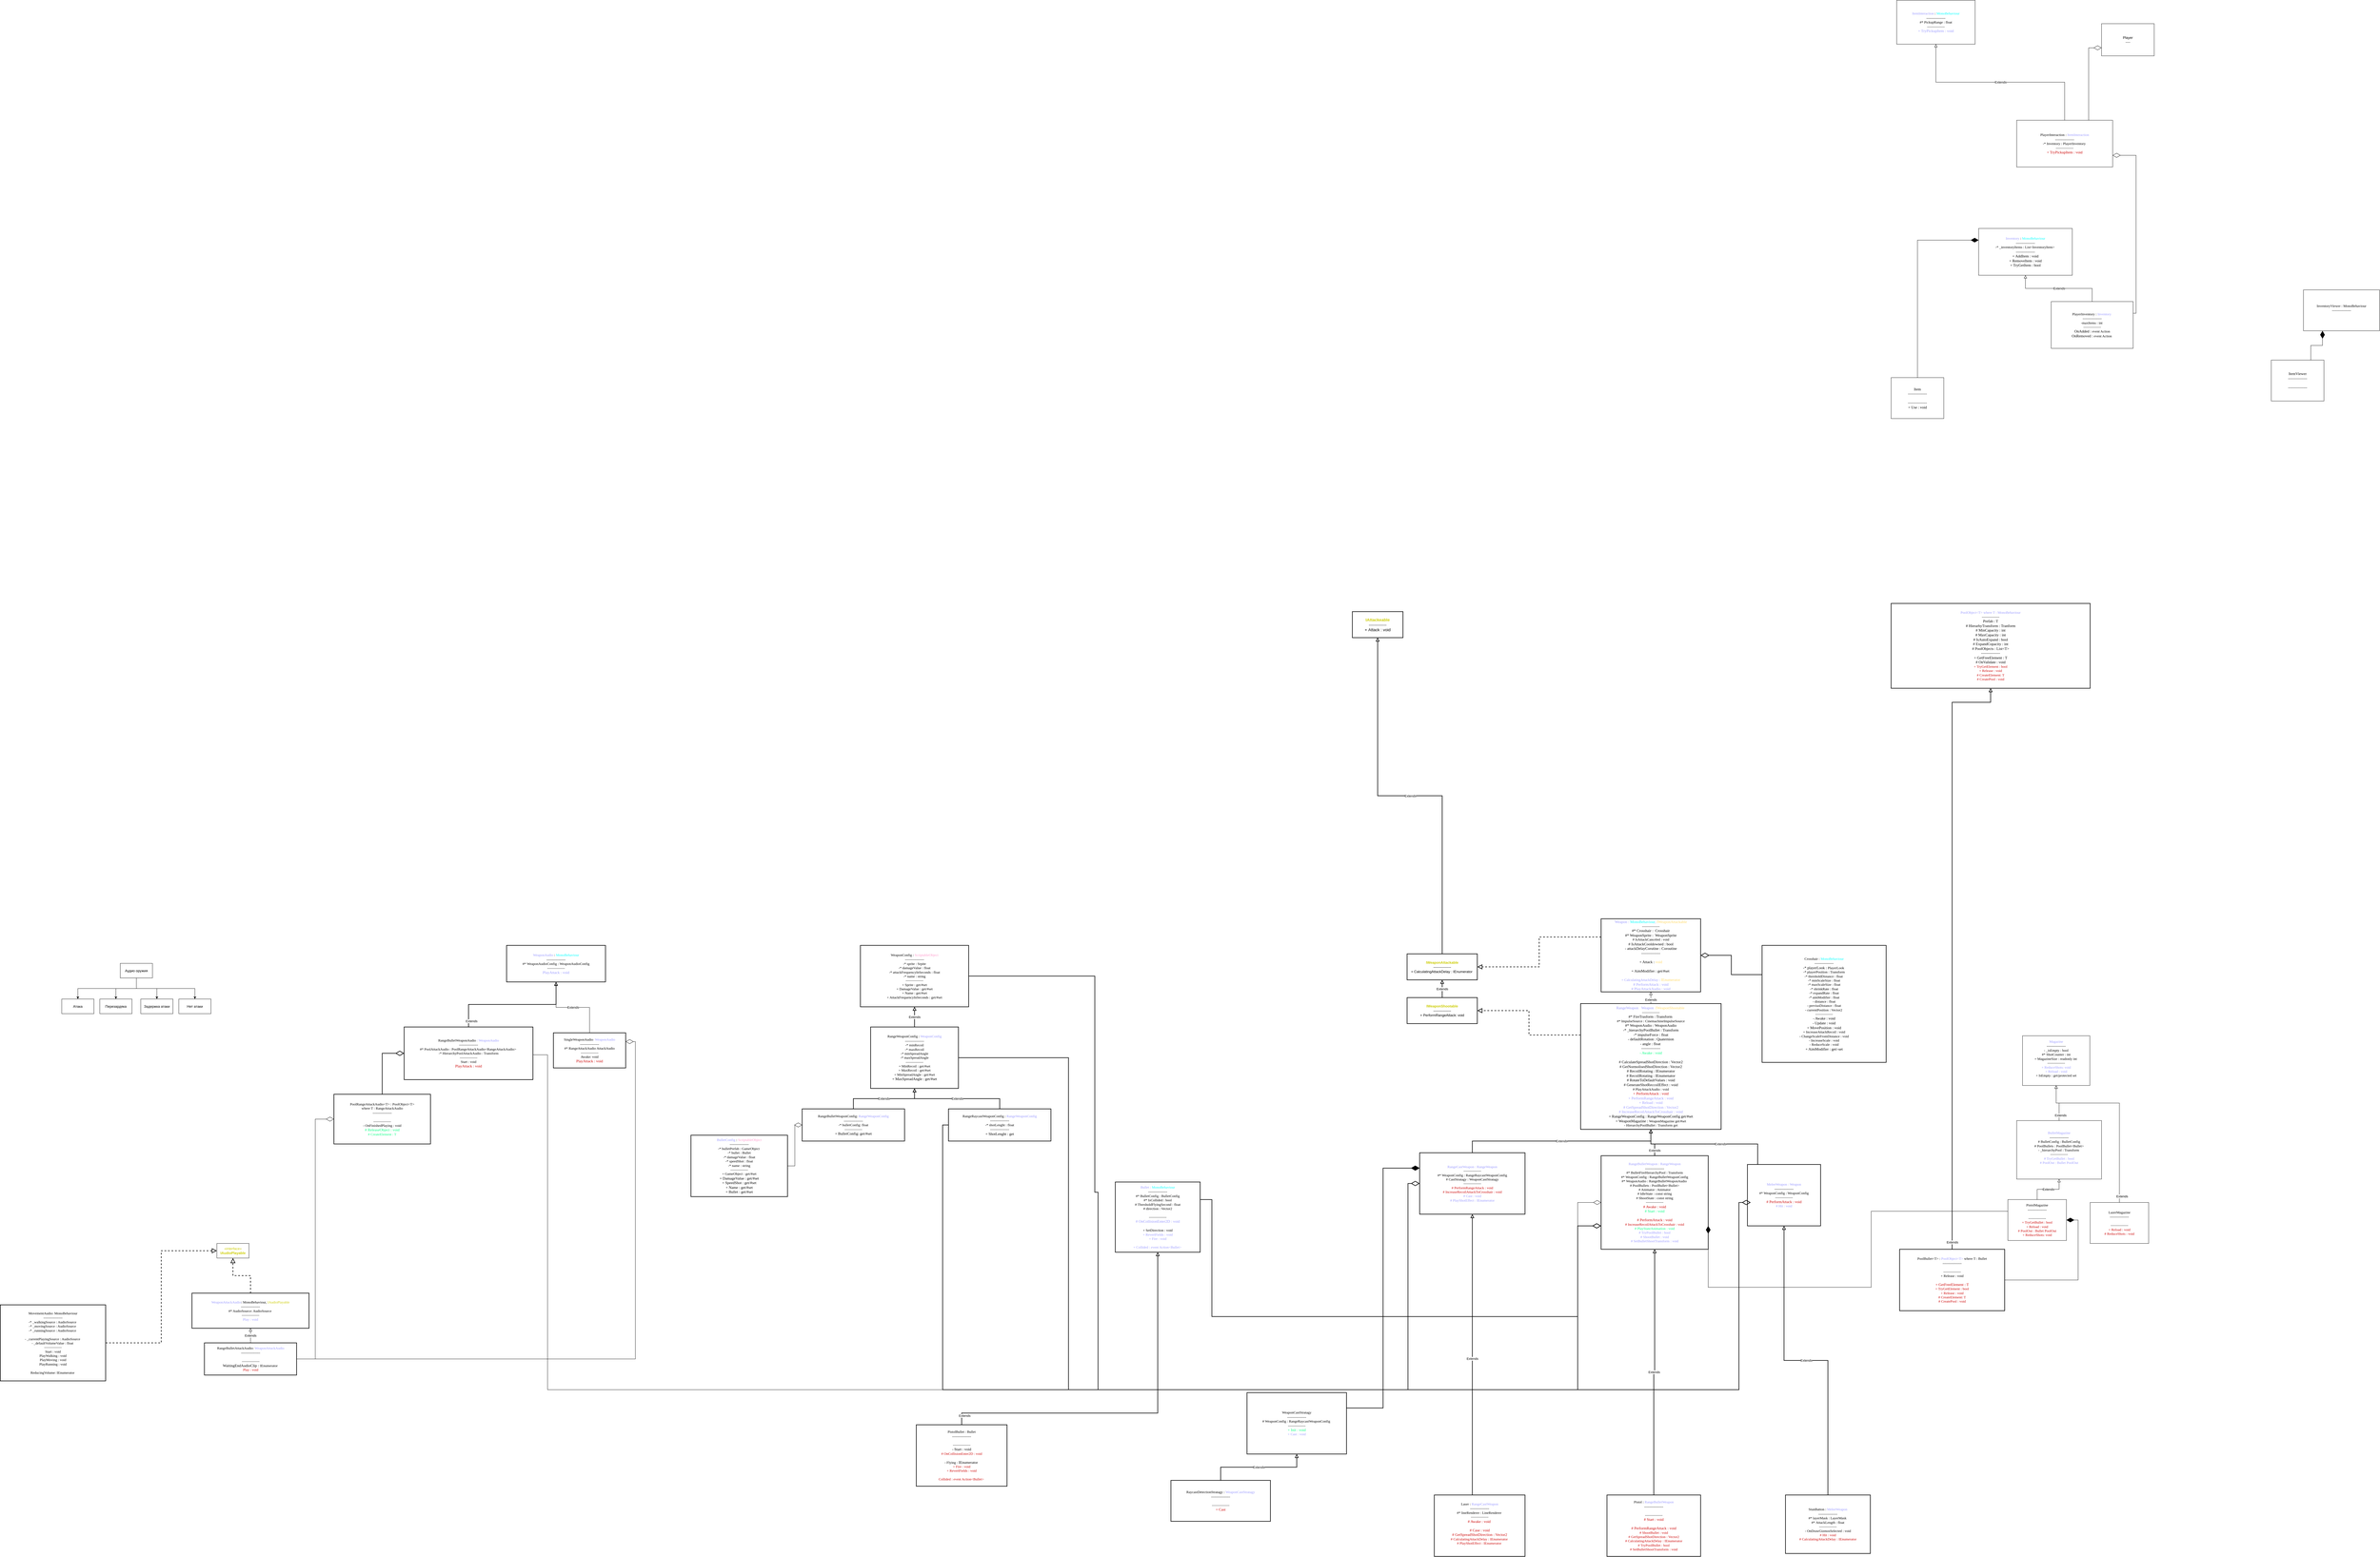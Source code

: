 <mxfile version="21.6.8" type="device">
  <diagram name="Страница — 1" id="X3rlkVniGzwH20Ixzxbd">
    <mxGraphModel dx="5728" dy="5605" grid="1" gridSize="10" guides="1" tooltips="1" connect="1" arrows="1" fold="1" page="1" pageScale="1" pageWidth="827" pageHeight="1169" math="0" shadow="0">
      <root>
        <mxCell id="0" />
        <mxCell id="1" parent="0" />
        <mxCell id="0ifaBW_lCHUTX_MFbSna-60" value="&lt;font style=&quot;&quot;&gt;&lt;font style=&quot;font-size: 13px;&quot; color=&quot;#9999ff&quot;&gt;Weapon : &lt;/font&gt;&lt;font color=&quot;#00ffff&quot; style=&quot;font-size: 13px;&quot;&gt;MonoBehaviour&lt;/font&gt;&lt;font style=&quot;font-size: 13px;&quot; color=&quot;#9999ff&quot;&gt;, &lt;/font&gt;&lt;font style=&quot;font-size: 13px;&quot; color=&quot;#ffd966&quot;&gt;IWeaponAttackable&lt;/font&gt;&lt;br&gt;---------------&lt;br&gt;&lt;span style=&quot;font-size: 13px;&quot;&gt;#* Crosshair :&amp;nbsp; Crosshair&lt;/span&gt;&lt;br&gt;&lt;span style=&quot;font-size: 13px;&quot;&gt;#* WeaponSprite :&amp;nbsp; WeaponSprite&lt;br&gt;&lt;/span&gt;# IsAttackCanceled : void&lt;br&gt;&lt;span style=&quot;font-size: 13px;&quot;&gt;# IsAttackCooldowned : bool&lt;/span&gt;&lt;br&gt;&lt;span style=&quot;font-size: 13px;&quot;&gt;- attackDelayCorutine :&amp;nbsp;Coroutine&lt;/span&gt;&lt;br&gt;&lt;span style=&quot;font-size: 13px;&quot;&gt;---------------&lt;/span&gt;&lt;font color=&quot;#ffd966&quot; style=&quot;font-size: 13px;&quot;&gt;&lt;br&gt;&lt;/font&gt;&lt;br&gt;&lt;span style=&quot;font-size: 13px;&quot;&gt;+ Attack : &lt;/span&gt;&lt;font style=&quot;font-size: 13px;&quot; color=&quot;#ffd966&quot;&gt;void&lt;br&gt;&lt;br&gt;&lt;/font&gt;&lt;font style=&quot;&quot;&gt;&lt;span style=&quot;font-size: 13px;&quot;&gt;+ AimModifier : get/#set&amp;nbsp;&lt;br&gt;&lt;/span&gt;&lt;br&gt;&lt;font color=&quot;#9999ff&quot;&gt;+ CalculatingAttackDelay :&amp;nbsp;&lt;/font&gt;&lt;font style=&quot;font-size: 13px;&quot; color=&quot;#ffd966&quot;&gt;IEnumerator&lt;/font&gt;&lt;br&gt;&lt;font color=&quot;#9999ff&quot;&gt;&lt;span style=&quot;font-size: 13px;&quot;&gt;#&amp;nbsp;PerformAttack : void&lt;br&gt;&lt;/span&gt;&lt;/font&gt;&lt;/font&gt;&lt;font style=&quot;font-size: 13px;&quot;&gt;&lt;font color=&quot;#9999ff&quot;&gt;# PlayAttackAudio : void&lt;/font&gt;&lt;br&gt;&lt;/font&gt;&lt;/font&gt;" style="html=1;whiteSpace=wrap;fontFamily=Lucida Console;strokeWidth=2;" parent="1" vertex="1">
          <mxGeometry x="1490" y="-1260" width="340" height="250" as="geometry" />
        </mxCell>
        <mxCell id="0ifaBW_lCHUTX_MFbSna-102" value="&lt;font style=&quot;&quot;&gt;&lt;font style=&quot;font-size: 13px;&quot; color=&quot;#9999ff&quot;&gt;RangeWeapon &lt;/font&gt;&lt;font style=&quot;font-size: 13px;&quot; color=&quot;#ffffff&quot;&gt;: &lt;/font&gt;&lt;font style=&quot;font-size: 13px;&quot; color=&quot;#9999ff&quot;&gt;Weapon&lt;/font&gt;&lt;font style=&quot;font-size: 13px;&quot; color=&quot;#ffffff&quot;&gt;, &lt;/font&gt;&lt;font style=&quot;font-size: 13px;&quot; color=&quot;#ffd966&quot;&gt;IWeaponShootable&amp;nbsp;&lt;/font&gt;&lt;br&gt;---------------&lt;br&gt;&lt;span style=&quot;font-size: 13px;&quot;&gt;#* FireTrasform : Transform&amp;nbsp;&lt;/span&gt;&lt;br&gt;#* ImpulseSource : CinemachineImpulseSource&lt;br&gt;&lt;span style=&quot;font-size: 13px;&quot;&gt;#* WeaponAudio : WeaponAudio&lt;/span&gt;&lt;br&gt;&lt;span style=&quot;font-size: 13px;&quot;&gt;-*&amp;nbsp;_hierarchyPoolBullet : Transform&lt;/span&gt;&lt;br&gt;&lt;span style=&quot;font-size: 13px;&quot;&gt;-* impulseForce : float&lt;/span&gt;&lt;br&gt;&lt;span style=&quot;font-size: 13px;&quot;&gt;- defaultRotation : Quaternion&lt;/span&gt;&lt;br&gt;&lt;span style=&quot;font-size: 13px;&quot;&gt;- angle : float&amp;nbsp;&lt;/span&gt;&lt;br&gt;&lt;span style=&quot;font-size: 13px;&quot;&gt;---------------&lt;br&gt;&lt;/span&gt;&lt;font style=&quot;font-size: 13px;&quot; color=&quot;#00ff80&quot;&gt;- Awake : void&lt;/font&gt;&lt;font style=&quot;font-size: 13px;&quot; color=&quot;#00ff80&quot;&gt;&lt;br&gt;&lt;br&gt;&lt;/font&gt;&lt;span style=&quot;font-size: 13px;&quot;&gt;# CalculateSpreadShotDirection : Vector2&lt;/span&gt;&lt;br&gt;&lt;span style=&quot;font-size: 13px;&quot;&gt;# GetNormolisedShotDirection : Vector2&lt;/span&gt;&lt;br&gt;&lt;span style=&quot;font-size: 13px;&quot;&gt;#&amp;nbsp;RecoilRotating :&amp;nbsp;IEnumerator&lt;/span&gt;&lt;br&gt;&lt;span style=&quot;font-size: 13px;&quot;&gt;# RecoilRotating : IEnumenator&lt;/span&gt;&lt;br&gt;&lt;span style=&quot;font-size: 13px;&quot;&gt;# RotateToDefaultValues : void&lt;/span&gt;&lt;br&gt;&lt;span style=&quot;font-size: 13px;&quot;&gt;# GenerateShotReccoilEffect : void&lt;br&gt;&lt;/span&gt;# PlayAttackAudio : void&lt;br&gt;&lt;font style=&quot;font-size: 13px;&quot;&gt;&lt;font color=&quot;#cc0000&quot;&gt;+ PerformAttack : void&lt;br&gt;&lt;/font&gt;&lt;font color=&quot;#9999ff&quot;&gt;+ PerformRangeAttack :&amp;nbsp;void&lt;/font&gt;&lt;br&gt;&lt;font color=&quot;#9999ff&quot;&gt;+ Reload : void&lt;/font&gt;&lt;/font&gt;&lt;br&gt;&lt;font style=&quot;font-size: 13px;&quot; color=&quot;#9999ff&quot;&gt;# GetSpreadShotDirection : Vector2&lt;br&gt;# IncreaseRecoilAttackToCrosshair : void&lt;br&gt;&lt;/font&gt;&lt;span style=&quot;font-size: 13px;&quot;&gt;+ RangeWeaponConfig : RangeWeaponConfig get/#set&lt;/span&gt;&lt;br&gt;&lt;span style=&quot;font-size: 13px;&quot;&gt;+ WeaponMagazine :&amp;nbsp;&lt;/span&gt;WeaponMagazine get/#set&lt;br&gt;- HierarchyPoolBullet : Transform get&lt;br&gt;&lt;/font&gt;" style="html=1;whiteSpace=wrap;fontFamily=Lucida Console;strokeWidth=2;" parent="1" vertex="1">
          <mxGeometry x="1420" y="-970" width="480" height="430" as="geometry" />
        </mxCell>
        <mxCell id="0ifaBW_lCHUTX_MFbSna-106" value="&lt;font color=&quot;#9999ff&quot;&gt;RangeCastWeapon : RangeWeapon&lt;br&gt;&lt;/font&gt;---------------&lt;br&gt;#* WeaponConfig : RangeRaycastWeaponConfig&lt;br&gt;# CastStratagy : WeaponCastStratagy&lt;br&gt;---------------&lt;br&gt;&lt;font color=&quot;#cc0000&quot;&gt;# PerformRangeAttack : void&lt;br&gt;# IncreaseRecoilAttackToCrosshair : void&lt;br&gt;&lt;/font&gt;&lt;font color=&quot;#9999ff&quot;&gt;# Cast : void&lt;br&gt;# PlayShotEffect : IEnumerator&lt;/font&gt;" style="html=1;whiteSpace=wrap;fontFamily=Lucida Console;strokeWidth=2;" parent="1" vertex="1">
          <mxGeometry x="870" y="-460" width="360" height="210" as="geometry" />
        </mxCell>
        <mxCell id="0ifaBW_lCHUTX_MFbSna-108" value="Extends" style="endArrow=block;endSize=8;endFill=0;html=1;rounded=0;exitX=0.5;exitY=0;exitDx=0;exitDy=0;edgeStyle=orthogonalEdgeStyle;entryX=0.5;entryY=1;entryDx=0;entryDy=0;strokeWidth=2;" parent="1" source="0ifaBW_lCHUTX_MFbSna-106" target="0ifaBW_lCHUTX_MFbSna-102" edge="1">
          <mxGeometry x="-0.002" width="160" relative="1" as="geometry">
            <mxPoint x="1170" y="-480" as="sourcePoint" />
            <mxPoint x="1275" y="-550" as="targetPoint" />
            <mxPoint as="offset" />
          </mxGeometry>
        </mxCell>
        <mxCell id="0ifaBW_lCHUTX_MFbSna-109" value="&lt;font style=&quot;&quot;&gt;Laser : &lt;font color=&quot;#9999ff&quot;&gt;RangeCastWeapon&lt;/font&gt;&lt;br&gt;&lt;span style=&quot;font-size: 13px;&quot;&gt;---------------&lt;/span&gt;&lt;br&gt;#* lineRenderer : LineRenderer&amp;nbsp;&lt;br&gt;---------------&lt;br&gt;&lt;font color=&quot;#cc0000&quot;&gt;&lt;font style=&quot;font-size: 13px;&quot;&gt;# Awake : void&amp;nbsp;&lt;br&gt;&lt;/font&gt;&lt;br&gt;&lt;span style=&quot;font-size: 13px;&quot;&gt;# Case : void&lt;/span&gt;&lt;br&gt;&lt;span style=&quot;font-size: 13px;&quot;&gt;# GetSpreadShotDirection : Vector2&lt;br&gt;&lt;/span&gt;# CalculatingAttackDelay : IEnumerator&amp;nbsp;&lt;br&gt;# PlayShotEffect : IEnumerator&lt;/font&gt;&lt;font color=&quot;#00ff80&quot;&gt;&amp;nbsp;&lt;br&gt;&lt;/font&gt;&lt;br&gt;&lt;/font&gt;" style="html=1;whiteSpace=wrap;fontFamily=Lucida Console;strokeWidth=2;" parent="1" vertex="1">
          <mxGeometry x="920" y="710" width="310" height="210" as="geometry" />
        </mxCell>
        <mxCell id="0ifaBW_lCHUTX_MFbSna-110" value="Extends" style="endArrow=block;endSize=8;endFill=0;html=1;rounded=0;exitX=0.5;exitY=0;exitDx=0;exitDy=0;edgeStyle=orthogonalEdgeStyle;entryX=0.5;entryY=1;entryDx=0;entryDy=0;strokeWidth=2;" parent="1" source="0ifaBW_lCHUTX_MFbSna-109" target="0ifaBW_lCHUTX_MFbSna-106" edge="1">
          <mxGeometry x="-0.002" width="160" relative="1" as="geometry">
            <mxPoint x="1770" y="-240" as="sourcePoint" />
            <mxPoint x="1875" y="-310" as="targetPoint" />
            <mxPoint as="offset" />
            <Array as="points">
              <mxPoint x="1050" y="710" />
            </Array>
          </mxGeometry>
        </mxCell>
        <mxCell id="0ifaBW_lCHUTX_MFbSna-112" value="&lt;font style=&quot;&quot;&gt;&lt;font color=&quot;#9999ff&quot;&gt;RangeBulletWeapon : RangeWeapon&lt;br&gt;&lt;/font&gt;&lt;span style=&quot;font-size: 13px;&quot;&gt;---------------&lt;/span&gt;&lt;br&gt;#* BulletFireHierarchyPool : Transform&lt;br&gt;#* WeaponConfig : RangeBulletWeaponConfig&lt;br&gt;#* WeaponAudio : RangeBulletWeaponAudio&amp;nbsp;&lt;br&gt;# PoolBullets : PoolBullet&amp;lt;Bullet&amp;gt;&lt;br&gt;# Animator : Animator&lt;br&gt;# IdleState : const string&lt;br&gt;# ShootState : const string&lt;br&gt;---------------&lt;br&gt;&lt;span style=&quot;font-size: 13px;&quot;&gt;&lt;font color=&quot;#cc0000&quot;&gt;# Awake : void&lt;/font&gt;&lt;/span&gt;&lt;br&gt;&lt;span style=&quot;font-size: 13px;&quot;&gt;&lt;font color=&quot;#00ff80&quot;&gt;# Start : void&lt;br&gt;&lt;/font&gt;&lt;/span&gt;&lt;br&gt;&lt;font color=&quot;#cc0000&quot;&gt;&lt;span style=&quot;font-size: 13px;&quot;&gt;# PerformAttack : void&lt;/span&gt;&lt;br&gt;# IncreaseRecoilAttackToCrosshair : void&lt;br&gt;&lt;/font&gt;&lt;font color=&quot;#00ff80&quot;&gt;# PlayStateAnimation : void&lt;/font&gt;&lt;br&gt;&lt;font color=&quot;#9999ff&quot;&gt;# TryPoolBullet : bool&lt;br&gt;# ShootBullet : void&lt;br&gt;#&amp;nbsp;SetBulletShootTransform : void&lt;/font&gt;&lt;br&gt;&lt;/font&gt;" style="html=1;whiteSpace=wrap;fontFamily=Lucida Console;strokeWidth=2;" parent="1" vertex="1">
          <mxGeometry x="1490" y="-450" width="366" height="320" as="geometry" />
        </mxCell>
        <mxCell id="0ifaBW_lCHUTX_MFbSna-114" value="Extends" style="endArrow=block;endSize=8;endFill=0;html=1;rounded=0;exitX=0.5;exitY=0;exitDx=0;exitDy=0;edgeStyle=orthogonalEdgeStyle;entryX=0.5;entryY=1;entryDx=0;entryDy=0;strokeWidth=2;" parent="1" source="0ifaBW_lCHUTX_MFbSna-112" target="0ifaBW_lCHUTX_MFbSna-102" edge="1">
          <mxGeometry x="-0.643" width="160" relative="1" as="geometry">
            <mxPoint x="1930" y="-470" as="sourcePoint" />
            <mxPoint x="1650" y="-510" as="targetPoint" />
            <mxPoint as="offset" />
            <Array as="points">
              <mxPoint x="1673" y="-490" />
              <mxPoint x="1660" y="-490" />
            </Array>
          </mxGeometry>
        </mxCell>
        <mxCell id="0ifaBW_lCHUTX_MFbSna-115" value="&lt;font style=&quot;&quot;&gt;&lt;font color=&quot;#9999ff&quot;&gt;MeleeWeapon : Weapon&lt;/font&gt;&lt;br&gt;&lt;span style=&quot;font-size: 13px;&quot;&gt;---------------&lt;/span&gt;&lt;br&gt;#* WeaponConfig : WeaponConfig&lt;br&gt;---------------&lt;br&gt;&lt;span style=&quot;font-size: 13px;&quot;&gt;&lt;font color=&quot;#cc0000&quot;&gt;# PerformAttack : void&lt;/font&gt;&lt;br&gt;&lt;/span&gt;&lt;font color=&quot;#9999ff&quot;&gt;#&amp;nbsp;Hit : void&lt;/font&gt;&lt;br&gt;&lt;/font&gt;" style="html=1;whiteSpace=wrap;fontFamily=Lucida Console;strokeWidth=2;" parent="1" vertex="1">
          <mxGeometry x="1990" y="-420" width="250" height="210" as="geometry" />
        </mxCell>
        <mxCell id="0ifaBW_lCHUTX_MFbSna-116" value="Extends" style="endArrow=block;endSize=8;endFill=0;html=1;rounded=0;exitX=0.5;exitY=0;exitDx=0;exitDy=0;edgeStyle=orthogonalEdgeStyle;entryX=0.5;entryY=1;entryDx=0;entryDy=0;strokeWidth=2;" parent="1" source="0ifaBW_lCHUTX_MFbSna-115" target="0ifaBW_lCHUTX_MFbSna-102" edge="1">
          <mxGeometry x="-0.002" width="160" relative="1" as="geometry">
            <mxPoint x="1980" y="-450" as="sourcePoint" />
            <mxPoint x="1670" y="-520" as="targetPoint" />
            <mxPoint as="offset" />
            <Array as="points">
              <mxPoint x="2025" y="-490" />
              <mxPoint x="1660" y="-490" />
            </Array>
          </mxGeometry>
        </mxCell>
        <mxCell id="OpGdwgeZodBjb84Wl2g6-1" value="&lt;font style=&quot;&quot;&gt;WeaponCastStratagy&lt;br&gt;&lt;span style=&quot;font-size: 13px;&quot;&gt;---------------&lt;/span&gt;&lt;br&gt;# WeaponConfig : RangeRaycastWeaponConfig&amp;nbsp;&lt;br&gt;---------------&lt;br&gt;&lt;span style=&quot;font-size: 13px;&quot;&gt;&lt;font color=&quot;#00ff80&quot;&gt;+ Init : void&lt;/font&gt;&lt;br&gt;&lt;/span&gt;&lt;font color=&quot;#9999ff&quot;&gt;+ Cast : void&lt;/font&gt;&lt;br&gt;&lt;/font&gt;" style="html=1;whiteSpace=wrap;fontFamily=Lucida Console;strokeWidth=2;" parent="1" vertex="1">
          <mxGeometry x="280" y="360" width="340" height="210" as="geometry" />
        </mxCell>
        <mxCell id="OpGdwgeZodBjb84Wl2g6-2" value="&lt;font style=&quot;&quot;&gt;RaycastDetectionStratagy : &lt;font color=&quot;#9999ff&quot;&gt;WeaponCastStratagy&lt;/font&gt;&lt;br&gt;&lt;span style=&quot;font-size: 13px;&quot;&gt;---------------&lt;/span&gt;&lt;br&gt;&lt;br&gt;---------------&lt;br&gt;&lt;span style=&quot;font-size: 13px;&quot;&gt;&lt;font color=&quot;#cc0000&quot;&gt;+ Cast&lt;/font&gt;&lt;/span&gt;&lt;br&gt;&lt;/font&gt;" style="html=1;whiteSpace=wrap;fontFamily=Lucida Console;strokeWidth=2;" parent="1" vertex="1">
          <mxGeometry x="20" y="660" width="340" height="140" as="geometry" />
        </mxCell>
        <mxCell id="OpGdwgeZodBjb84Wl2g6-3" value="Extends" style="endArrow=block;endSize=8;endFill=0;html=1;rounded=0;edgeStyle=orthogonalEdgeStyle;entryX=0.5;entryY=1;entryDx=0;entryDy=0;exitX=0.5;exitY=0;exitDx=0;exitDy=0;strokeWidth=2;" parent="1" source="OpGdwgeZodBjb84Wl2g6-2" target="OpGdwgeZodBjb84Wl2g6-1" edge="1">
          <mxGeometry x="-0.002" width="160" relative="1" as="geometry">
            <mxPoint x="750" y="-120" as="sourcePoint" />
            <mxPoint x="855" y="-190" as="targetPoint" />
            <mxPoint as="offset" />
          </mxGeometry>
        </mxCell>
        <mxCell id="OpGdwgeZodBjb84Wl2g6-4" value="" style="endArrow=diamondThin;endFill=1;endSize=24;html=1;rounded=0;edgeStyle=orthogonalEdgeStyle;entryX=0;entryY=0.25;entryDx=0;entryDy=0;exitX=1;exitY=0.25;exitDx=0;exitDy=0;strokeWidth=2;" parent="1" source="OpGdwgeZodBjb84Wl2g6-1" target="0ifaBW_lCHUTX_MFbSna-106" edge="1">
          <mxGeometry width="160" relative="1" as="geometry">
            <mxPoint x="790" y="-420" as="sourcePoint" />
            <mxPoint x="950" y="-420" as="targetPoint" />
          </mxGeometry>
        </mxCell>
        <mxCell id="OpGdwgeZodBjb84Wl2g6-5" value="&lt;font style=&quot;&quot;&gt;Pistol : &lt;font color=&quot;#9999ff&quot;&gt;RangeBulletWeapon&lt;/font&gt;&lt;br&gt;&lt;span style=&quot;font-size: 13px;&quot;&gt;---------------&lt;/span&gt;&lt;br&gt;&lt;br&gt;---------------&lt;br&gt;&lt;font color=&quot;#cc0000&quot;&gt;&lt;span style=&quot;font-size: 13px;&quot;&gt;# Start : void&lt;br&gt;&lt;/span&gt;&lt;br&gt;&lt;span style=&quot;font-size: 13px;&quot;&gt;# PerformRangeAttack : void&lt;br&gt;&lt;/span&gt;# ShootBullet : void&lt;br&gt;#&amp;nbsp;GetSpreadShotDirection : Vector2&lt;br&gt;#&amp;nbsp;CalculatingAttackDelay : IEnumerator&lt;br&gt;#&amp;nbsp;TryPoolBullet : bool&lt;br&gt;#&amp;nbsp;SetBulletShootTransform : void&lt;/font&gt;&lt;br&gt;&lt;/font&gt;" style="html=1;whiteSpace=wrap;fontFamily=Lucida Console;strokeWidth=2;" parent="1" vertex="1">
          <mxGeometry x="1510" y="710" width="320" height="210" as="geometry" />
        </mxCell>
        <mxCell id="OpGdwgeZodBjb84Wl2g6-6" value="Extends" style="endArrow=block;endSize=8;endFill=0;html=1;rounded=0;exitX=0.5;exitY=0;exitDx=0;exitDy=0;edgeStyle=orthogonalEdgeStyle;entryX=0.5;entryY=1;entryDx=0;entryDy=0;strokeWidth=2;" parent="1" source="OpGdwgeZodBjb84Wl2g6-5" target="0ifaBW_lCHUTX_MFbSna-112" edge="1">
          <mxGeometry x="-0.002" width="160" relative="1" as="geometry">
            <mxPoint x="1860" y="-20" as="sourcePoint" />
            <mxPoint x="1965" y="-90" as="targetPoint" />
            <mxPoint as="offset" />
          </mxGeometry>
        </mxCell>
        <mxCell id="OpGdwgeZodBjb84Wl2g6-7" value="&lt;font style=&quot;&quot;&gt;&lt;font color=&quot;#9999ff&quot;&gt;Bullet : &lt;/font&gt;&lt;font color=&quot;#00ffff&quot;&gt;MonoBehaviour&lt;/font&gt;&lt;br&gt;&lt;span style=&quot;font-size: 13px;&quot;&gt;---------------&lt;/span&gt;&lt;br&gt;#* BulletConfig : BulletConfig&lt;br&gt;#* IsCollided : bool&lt;br&gt;# ThresholdFlyingSecond : float&lt;br&gt;# direction : Vector2&lt;br&gt;&lt;br&gt;---------------&lt;br&gt;&lt;span style=&quot;font-size: 13px;&quot;&gt;&lt;font color=&quot;#9999ff&quot;&gt;# OnCollisionEnter2D : void&lt;/font&gt;&lt;br&gt;&lt;br&gt;&lt;/span&gt;+ SetDirection : void&lt;br&gt;&lt;font color=&quot;#9999ff&quot;&gt;+ RevertFields : void&lt;br&gt;+ Fire : void&lt;/font&gt;&lt;br&gt;&lt;br&gt;&lt;font color=&quot;#9999ff&quot;&gt;+ Collided : event Action&amp;lt;Bullet&amp;gt;&lt;/font&gt;&amp;nbsp;&lt;br&gt;&lt;/font&gt;" style="html=1;whiteSpace=wrap;fontFamily=Lucida Console;strokeWidth=2;" parent="1" vertex="1">
          <mxGeometry x="-170" y="-360" width="290" height="240" as="geometry" />
        </mxCell>
        <mxCell id="OpGdwgeZodBjb84Wl2g6-8" value="&lt;font style=&quot;&quot;&gt;PistolBullet : Bullet&lt;br&gt;&lt;span style=&quot;font-size: 13px;&quot;&gt;---------------&lt;/span&gt;&lt;br&gt;&lt;br&gt;---------------&lt;br&gt;&lt;span style=&quot;font-size: 13px;&quot;&gt;- Start : void&lt;br&gt;&lt;/span&gt;&lt;font color=&quot;#cc0000&quot;&gt;# OnCollisionEnter2D : void&lt;/font&gt;&lt;br&gt;&lt;br&gt;- Flying :&amp;nbsp;&lt;span style=&quot;font-size: 13px;&quot;&gt;IEnumerator&amp;nbsp;&lt;/span&gt;&lt;span style=&quot;font-size: 13px;&quot;&gt;&lt;br&gt;&lt;/span&gt;&lt;font color=&quot;#cc0000&quot;&gt;+ Fire : void&lt;br&gt;+ RevertFields : void&lt;br&gt;&lt;/font&gt;&lt;br&gt;&lt;font color=&quot;#cc0000&quot;&gt;Collided :&amp;nbsp;event Action&amp;lt;Bullet&amp;gt;&amp;nbsp;&lt;/font&gt;&lt;br&gt;&lt;/font&gt;" style="html=1;whiteSpace=wrap;fontFamily=Lucida Console;strokeWidth=2;" parent="1" vertex="1">
          <mxGeometry x="-850" y="470" width="310" height="210" as="geometry" />
        </mxCell>
        <mxCell id="_jrR1g4oTXLK5RnJRTBO-1" value="Extends" style="endArrow=block;endSize=8;endFill=0;html=1;rounded=0;exitX=0.5;exitY=0;exitDx=0;exitDy=0;edgeStyle=orthogonalEdgeStyle;entryX=0.5;entryY=1;entryDx=0;entryDy=0;strokeWidth=2;" parent="1" source="OpGdwgeZodBjb84Wl2g6-8" target="OpGdwgeZodBjb84Wl2g6-7" edge="1">
          <mxGeometry x="-0.95" y="-10" width="160" relative="1" as="geometry">
            <mxPoint x="-230" y="-60" as="sourcePoint" />
            <mxPoint x="50" y="-110" as="targetPoint" />
            <mxPoint as="offset" />
            <Array as="points">
              <mxPoint x="-695" y="430" />
              <mxPoint x="-25" y="430" />
            </Array>
          </mxGeometry>
        </mxCell>
        <mxCell id="_jrR1g4oTXLK5RnJRTBO-4" value="" style="endArrow=diamondThin;endFill=0;endSize=24;html=1;rounded=0;edgeStyle=orthogonalEdgeStyle;entryX=0;entryY=0.75;entryDx=0;entryDy=0;exitX=1;exitY=0.25;exitDx=0;exitDy=0;strokeWidth=2;" parent="1" source="OpGdwgeZodBjb84Wl2g6-7" target="0ifaBW_lCHUTX_MFbSna-112" edge="1">
          <mxGeometry width="160" relative="1" as="geometry">
            <mxPoint x="440" y="300" as="sourcePoint" />
            <mxPoint x="600" y="300" as="targetPoint" />
            <Array as="points">
              <mxPoint x="160" y="-300" />
              <mxPoint x="160" y="100" />
              <mxPoint x="1410" y="100" />
              <mxPoint x="1410" y="-210" />
            </Array>
          </mxGeometry>
        </mxCell>
        <mxCell id="_jrR1g4oTXLK5RnJRTBO-5" value="&lt;font style=&quot;&quot;&gt;StunBatton : &lt;font color=&quot;#9999ff&quot;&gt;MeleeWeapon&lt;/font&gt;&lt;br&gt;&lt;span style=&quot;font-size: 13px;&quot;&gt;---------------&lt;/span&gt;&lt;br&gt;#* layerMask : LayerMask&amp;nbsp;&lt;br&gt;#*&amp;nbsp;AttackLength : float&lt;br&gt;---------------&lt;br&gt;-&amp;nbsp;OnDrawGizmosSelected : void&lt;br&gt;&lt;font color=&quot;#cc0000&quot;&gt;# Hit : void&lt;br&gt;# CalculatingAttackDelay :&amp;nbsp;IEnumerator&lt;/font&gt;&lt;br&gt;&lt;/font&gt;" style="html=1;whiteSpace=wrap;fontFamily=Lucida Console;strokeWidth=2;" parent="1" vertex="1">
          <mxGeometry x="2120" y="710" width="290" height="200" as="geometry" />
        </mxCell>
        <mxCell id="_jrR1g4oTXLK5RnJRTBO-6" value="Extends" style="endArrow=block;endSize=8;endFill=0;html=1;rounded=0;exitX=0.5;exitY=0;exitDx=0;exitDy=0;edgeStyle=orthogonalEdgeStyle;entryX=0.5;entryY=1;entryDx=0;entryDy=0;strokeWidth=2;" parent="1" source="_jrR1g4oTXLK5RnJRTBO-5" target="0ifaBW_lCHUTX_MFbSna-115" edge="1">
          <mxGeometry x="-0.002" width="160" relative="1" as="geometry">
            <mxPoint x="2240" y="-220" as="sourcePoint" />
            <mxPoint x="2345" y="-290" as="targetPoint" />
            <mxPoint as="offset" />
          </mxGeometry>
        </mxCell>
        <mxCell id="_jrR1g4oTXLK5RnJRTBO-7" value="&lt;font style=&quot;&quot;&gt;PoolBullet&amp;lt;T&amp;gt; :&lt;font color=&quot;#9999ff&quot;&gt; PoolObject&amp;lt;T&amp;gt;&lt;/font&gt; where T : Bullet&lt;br&gt;&lt;span style=&quot;font-size: 13px;&quot;&gt;---------------&lt;/span&gt;&lt;br&gt;&lt;br&gt;---------------&lt;br&gt;+ Release : void&lt;br&gt;&lt;br&gt;&lt;font color=&quot;#cc0000&quot;&gt;&lt;span style=&quot;font-size: 13px;&quot;&gt;+ GetFreeElement : T&lt;br&gt;&lt;/span&gt;+ TryGetElement : bool&lt;br&gt;+ Release : void&lt;br&gt;# CreateElement: T&lt;br&gt;# CreatePool : void&lt;/font&gt;&lt;br&gt;&lt;/font&gt;" style="html=1;whiteSpace=wrap;fontFamily=Lucida Console;strokeWidth=2;" parent="1" vertex="1">
          <mxGeometry x="2510" y="-130" width="359" height="210" as="geometry" />
        </mxCell>
        <mxCell id="_jrR1g4oTXLK5RnJRTBO-11" value="&lt;font style=&quot;&quot;&gt;&lt;font color=&quot;#9999ff&quot;&gt;PoolObject&amp;lt;T&amp;gt; where T : MonoBehaviour&lt;/font&gt;&lt;br&gt;---------------&lt;br&gt;&lt;span style=&quot;font-size: 13px;&quot;&gt;Prefab : T&lt;/span&gt;&lt;br&gt;&lt;div style=&quot;&quot;&gt;&lt;span style=&quot;font-size: 13px;&quot;&gt;# HierarhyTransform : Tranform&lt;/span&gt;&lt;/div&gt;&lt;div style=&quot;&quot;&gt;&lt;span style=&quot;font-size: 13px; background-color: initial;&quot;&gt;# MinCapacity : int&lt;/span&gt;&lt;/div&gt;&lt;div style=&quot;&quot;&gt;&lt;span style=&quot;font-size: 13px; background-color: initial;&quot;&gt;# MaxCapacity : int&lt;/span&gt;&lt;/div&gt;&lt;div style=&quot;&quot;&gt;&lt;span style=&quot;font-size: 13px;&quot;&gt;# IsAutoExpand : bool&lt;/span&gt;&lt;/div&gt;&lt;div style=&quot;&quot;&gt;&lt;span style=&quot;font-size: 13px; background-color: initial;&quot;&gt;# ExpandCopacity : int&lt;/span&gt;&lt;/div&gt;&lt;div style=&quot;&quot;&gt;&lt;span style=&quot;font-size: 13px;&quot;&gt;# PoolObjects : List&amp;lt;T&amp;gt;&lt;/span&gt;&lt;/div&gt;&lt;span style=&quot;font-size: 13px;&quot;&gt;---------------&lt;/span&gt;&lt;br&gt;&lt;span style=&quot;font-size: 13px;&quot;&gt;+ GetFreeElement : T&lt;/span&gt;&lt;br&gt;&lt;span style=&quot;font-size: 13px;&quot;&gt;#&amp;nbsp;OnValidate : void&lt;/span&gt;&lt;br&gt;&lt;span style=&quot;font-size: 12px; color: rgb(204, 0, 0);&quot;&gt;+ TryGetElement : bool&lt;/span&gt;&lt;br style=&quot;color: rgb(204, 0, 0); font-size: 12px;&quot;&gt;&lt;span style=&quot;font-size: 12px; color: rgb(204, 0, 0);&quot;&gt;+ Release : void&lt;/span&gt;&lt;br style=&quot;color: rgb(204, 0, 0); font-size: 12px;&quot;&gt;&lt;span style=&quot;font-size: 12px; color: rgb(204, 0, 0);&quot;&gt;# CreateElement: T&lt;/span&gt;&lt;br style=&quot;color: rgb(204, 0, 0); font-size: 12px;&quot;&gt;&lt;span style=&quot;font-size: 12px; color: rgb(204, 0, 0);&quot;&gt;# CreatePool : void&lt;/span&gt;&lt;br&gt;&lt;/font&gt;" style="html=1;whiteSpace=wrap;fontFamily=Lucida Console;strokeWidth=2;" parent="1" vertex="1">
          <mxGeometry x="2481" y="-2338" width="680" height="290" as="geometry" />
        </mxCell>
        <mxCell id="_jrR1g4oTXLK5RnJRTBO-12" value="Extends" style="endArrow=block;endSize=8;endFill=0;html=1;rounded=0;exitX=0.5;exitY=0;exitDx=0;exitDy=0;edgeStyle=orthogonalEdgeStyle;entryX=0.5;entryY=1;entryDx=0;entryDy=0;strokeWidth=2;" parent="1" source="_jrR1g4oTXLK5RnJRTBO-7" target="_jrR1g4oTXLK5RnJRTBO-11" edge="1">
          <mxGeometry x="-0.976" width="160" relative="1" as="geometry">
            <mxPoint x="2480" y="-800" as="sourcePoint" />
            <mxPoint x="2585" y="-870" as="targetPoint" />
            <mxPoint as="offset" />
            <Array as="points">
              <mxPoint x="2690" y="-2000" />
              <mxPoint x="2821" y="-2000" />
            </Array>
          </mxGeometry>
        </mxCell>
        <mxCell id="_jrR1g4oTXLK5RnJRTBO-13" value="&lt;font style=&quot;&quot;&gt;Crosshair&amp;nbsp;: &lt;font color=&quot;#00ffff&quot;&gt;MonoBehaviour&lt;/font&gt;&lt;br&gt;&lt;span style=&quot;font-size: 13px;&quot;&gt;---------------&lt;/span&gt;&lt;br&gt;&lt;span style=&quot;font-size: 13px;&quot;&gt;-* playerLook :&amp;nbsp;&lt;/span&gt;PlayerLook&amp;nbsp;&lt;br&gt;-* playerPosition : Transform&lt;br&gt;-* thresholdDistance : float&amp;nbsp;&lt;br&gt;-* minScaleSize : float&lt;br&gt;-* maxScaleSize : float&lt;br&gt;-* shrinkRate : float&lt;br&gt;-* expandRate : float&lt;br&gt;-* aimModifier : float&lt;br&gt;- distance : float&lt;br&gt;- previusDistance : float&lt;br&gt;- currentPosition : Vector2&amp;nbsp;&lt;br&gt;---------------&lt;br&gt;&lt;span style=&quot;font-size: 13px;&quot;&gt;- Awake : void&lt;/span&gt;&lt;br&gt;&lt;span style=&quot;font-size: 13px;&quot;&gt;- Update : void&lt;/span&gt;&lt;br&gt;&lt;span style=&quot;font-size: 13px;&quot;&gt;+ MovePosition : void&lt;br&gt;&lt;/span&gt;+&amp;nbsp;IncreaseAttackRecoil : void&lt;br&gt;- ChangeScaleFromDistance : void&lt;br&gt;-&amp;nbsp;IncreaseScale : void&lt;br&gt;-&amp;nbsp;ReduceScale : void&lt;br&gt;&lt;span style=&quot;font-size: 13px;&quot;&gt;+ AimModifier : get/-set&lt;/span&gt;&lt;br&gt;&lt;/font&gt;" style="html=1;whiteSpace=wrap;fontFamily=Lucida Console;strokeWidth=2;" parent="1" vertex="1">
          <mxGeometry x="2040" y="-1169" width="424" height="400" as="geometry" />
        </mxCell>
        <mxCell id="_jrR1g4oTXLK5RnJRTBO-14" value="" style="endArrow=diamondThin;endFill=0;endSize=24;html=1;rounded=0;edgeStyle=orthogonalEdgeStyle;entryX=1;entryY=0.5;entryDx=0;entryDy=0;exitX=0;exitY=0.25;exitDx=0;exitDy=0;strokeWidth=2;" parent="1" source="_jrR1g4oTXLK5RnJRTBO-13" target="0ifaBW_lCHUTX_MFbSna-60" edge="1">
          <mxGeometry width="160" relative="1" as="geometry">
            <mxPoint x="2290" y="-980" as="sourcePoint" />
            <mxPoint x="2450" y="-980" as="targetPoint" />
          </mxGeometry>
        </mxCell>
        <mxCell id="_jrR1g4oTXLK5RnJRTBO-15" value="&lt;font style=&quot;font-size: 14px;&quot;&gt;&lt;span style=&quot;&quot;&gt;&lt;b&gt;&lt;font style=&quot;font-size: 14px;&quot; color=&quot;#cccc00&quot;&gt;IAttackeable&lt;br&gt;&lt;/font&gt;&lt;/b&gt;&lt;/span&gt;-------------&lt;br&gt;+&amp;nbsp;Attack : void&lt;br&gt;&lt;/font&gt;" style="html=1;whiteSpace=wrap;strokeWidth=2;" parent="1" vertex="1">
          <mxGeometry x="640" y="-2310" width="173" height="89" as="geometry" />
        </mxCell>
        <mxCell id="_jrR1g4oTXLK5RnJRTBO-17" value="Extends" style="endArrow=block;endSize=8;endFill=0;html=1;rounded=0;exitX=0.5;exitY=0;exitDx=0;exitDy=0;edgeStyle=orthogonalEdgeStyle;entryX=0.5;entryY=1;entryDx=0;entryDy=0;strokeWidth=2;" parent="1" source="_jrR1g4oTXLK5RnJRTBO-18" target="_jrR1g4oTXLK5RnJRTBO-15" edge="1">
          <mxGeometry x="-0.002" width="160" relative="1" as="geometry">
            <mxPoint x="966.5" y="-1079" as="sourcePoint" />
            <mxPoint x="1205" y="-1090" as="targetPoint" />
            <mxPoint as="offset" />
          </mxGeometry>
        </mxCell>
        <mxCell id="_jrR1g4oTXLK5RnJRTBO-18" value="&lt;font style=&quot;&quot;&gt;&lt;font style=&quot;&quot; color=&quot;#cccc00&quot;&gt;&lt;b&gt;IWeaponAttackable&lt;/b&gt;&lt;br&gt;&lt;/font&gt;&lt;span style=&quot;font-size: 14px;&quot;&gt;-------------&lt;/span&gt;&lt;br&gt;+ CalculatingAttackDelay : IEnumerator&amp;nbsp;&lt;br&gt;&lt;/font&gt;" style="html=1;whiteSpace=wrap;strokeWidth=2;" parent="1" vertex="1">
          <mxGeometry x="827" y="-1140" width="240" height="89" as="geometry" />
        </mxCell>
        <mxCell id="_jrR1g4oTXLK5RnJRTBO-19" value="&lt;font style=&quot;&quot;&gt;&lt;font style=&quot;&quot; color=&quot;#cccc00&quot;&gt;&lt;b&gt;IWeaponShootable&lt;/b&gt;&lt;br&gt;&lt;/font&gt;&lt;span style=&quot;font-size: 14px;&quot;&gt;-------------&lt;/span&gt;&lt;br&gt;+ PerformRangeAttack: void&lt;br&gt;&lt;/font&gt;" style="html=1;whiteSpace=wrap;strokeWidth=2;" parent="1" vertex="1">
          <mxGeometry x="827" y="-990.5" width="240" height="89" as="geometry" />
        </mxCell>
        <mxCell id="_jrR1g4oTXLK5RnJRTBO-20" value="Extends" style="endArrow=block;endSize=8;endFill=0;html=1;rounded=0;exitX=0.5;exitY=0;exitDx=0;exitDy=0;edgeStyle=orthogonalEdgeStyle;entryX=0.5;entryY=1;entryDx=0;entryDy=0;strokeWidth=2;" parent="1" source="_jrR1g4oTXLK5RnJRTBO-19" target="_jrR1g4oTXLK5RnJRTBO-18" edge="1">
          <mxGeometry x="-0.002" width="160" relative="1" as="geometry">
            <mxPoint x="1140" y="-950.5" as="sourcePoint" />
            <mxPoint x="1245" y="-1020.5" as="targetPoint" />
            <mxPoint as="offset" />
          </mxGeometry>
        </mxCell>
        <mxCell id="_jrR1g4oTXLK5RnJRTBO-22" value="&lt;font style=&quot;&quot;&gt;WeaponConfig : &lt;font color=&quot;#ff99cc&quot;&gt;ScriptableObject&lt;/font&gt;&lt;br&gt;&lt;span style=&quot;font-size: 13px;&quot;&gt;---------------&lt;/span&gt;&lt;br&gt;-* sprite : Srpite&lt;br&gt;-* damageValue : float&lt;br&gt;-* attackFrequencyInSeconds : float&lt;br&gt;-* name : string&lt;br&gt;---------------&lt;br&gt;+ Sprite : get/#set&lt;br&gt;+ DamageValue : get/#set&lt;br&gt;+ Name : get/#set&lt;br&gt;+ AttackFrequencyInSeconds : get/#set&lt;br&gt;&lt;/font&gt;" style="html=1;whiteSpace=wrap;fontFamily=Lucida Console;strokeWidth=2;" parent="1" vertex="1">
          <mxGeometry x="-1041" y="-1169" width="370" height="210" as="geometry" />
        </mxCell>
        <mxCell id="_jrR1g4oTXLK5RnJRTBO-23" value="&lt;font style=&quot;&quot;&gt;RangeWeaponConfig : &lt;font color=&quot;#9999ff&quot;&gt;WeaponConfig&lt;/font&gt;&lt;br&gt;&lt;span style=&quot;font-size: 13px;&quot;&gt;---------------&lt;/span&gt;&lt;br&gt;-* minRecoil&lt;br&gt;-* maxRecoil&lt;br&gt;-* minSpreadAngle&lt;br&gt;-* maxSpreadAngle&lt;br&gt;---------------&lt;br&gt;+ MinRecoil : get/#set&lt;br&gt;+ MaxRecoil : get/#set&lt;br&gt;+ MinSpreadAngle : get/#set&lt;br&gt;&lt;span style=&quot;font-size: 13px;&quot;&gt;+ MaxSpreadAngle : get/#set&lt;/span&gt;&lt;span style=&quot;font-size: 13px;&quot;&gt;&lt;br&gt;&lt;/span&gt;&lt;/font&gt;" style="html=1;whiteSpace=wrap;fontFamily=Lucida Console;strokeWidth=2;" parent="1" vertex="1">
          <mxGeometry x="-1006" y="-890" width="300" height="210" as="geometry" />
        </mxCell>
        <mxCell id="_jrR1g4oTXLK5RnJRTBO-24" value="Extends" style="endArrow=block;endSize=8;endFill=0;html=1;rounded=0;exitX=0.5;exitY=0;exitDx=0;exitDy=0;edgeStyle=orthogonalEdgeStyle;entryX=0.5;entryY=1;entryDx=0;entryDy=0;strokeWidth=2;" parent="1" source="_jrR1g4oTXLK5RnJRTBO-23" target="_jrR1g4oTXLK5RnJRTBO-22" edge="1">
          <mxGeometry x="-0.002" width="160" relative="1" as="geometry">
            <mxPoint x="-576" y="-220" as="sourcePoint" />
            <mxPoint x="-471" y="-290" as="targetPoint" />
            <mxPoint as="offset" />
          </mxGeometry>
        </mxCell>
        <mxCell id="_jrR1g4oTXLK5RnJRTBO-26" value="&lt;font style=&quot;&quot;&gt;RangeRaycastWeaponConfig : &lt;font color=&quot;#9999ff&quot;&gt;RangeWeaponConfig&lt;/font&gt;&lt;br&gt;&lt;span style=&quot;font-size: 13px;&quot;&gt;---------------&lt;/span&gt;&lt;br&gt;-*&amp;nbsp;shotLenght : float&lt;br&gt;&lt;span style=&quot;font-size: 13px;&quot;&gt;---------------&lt;br&gt;+ ShotLenght : get&lt;br&gt;&lt;/span&gt;&lt;/font&gt;" style="html=1;whiteSpace=wrap;fontFamily=Lucida Console;strokeWidth=2;" parent="1" vertex="1">
          <mxGeometry x="-740" y="-610" width="350" height="110" as="geometry" />
        </mxCell>
        <mxCell id="_jrR1g4oTXLK5RnJRTBO-27" value="Extends" style="endArrow=block;endSize=8;endFill=0;html=1;rounded=0;exitX=0.5;exitY=0;exitDx=0;exitDy=0;edgeStyle=orthogonalEdgeStyle;entryX=0.5;entryY=1;entryDx=0;entryDy=0;strokeWidth=2;" parent="1" source="_jrR1g4oTXLK5RnJRTBO-26" target="_jrR1g4oTXLK5RnJRTBO-23" edge="1">
          <mxGeometry x="-0.002" width="160" relative="1" as="geometry">
            <mxPoint x="-1196" y="-170" as="sourcePoint" />
            <mxPoint x="-1091" y="-240" as="targetPoint" />
            <mxPoint as="offset" />
          </mxGeometry>
        </mxCell>
        <mxCell id="_jrR1g4oTXLK5RnJRTBO-28" value="&lt;font style=&quot;&quot;&gt;RangeBulletWeaponConfig: &lt;font color=&quot;#9999ff&quot;&gt;RangeWeaponConfig&lt;/font&gt;&lt;br&gt;&lt;span style=&quot;font-size: 13px;&quot;&gt;---------------&lt;/span&gt;&lt;br&gt;-* bulletConfig: float&lt;br&gt;---------------&lt;br&gt;&lt;span style=&quot;font-size: 13px;&quot;&gt;+ BulletConfig: get/#set&lt;/span&gt;&lt;br&gt;&lt;/font&gt;" style="html=1;whiteSpace=wrap;fontFamily=Lucida Console;strokeWidth=2;" parent="1" vertex="1">
          <mxGeometry x="-1240" y="-610" width="350" height="110" as="geometry" />
        </mxCell>
        <mxCell id="_jrR1g4oTXLK5RnJRTBO-29" value="Extends" style="endArrow=block;endSize=8;endFill=0;html=1;rounded=0;exitX=0.5;exitY=0;exitDx=0;exitDy=0;edgeStyle=orthogonalEdgeStyle;entryX=0.5;entryY=1;entryDx=0;entryDy=0;strokeWidth=2;" parent="1" source="_jrR1g4oTXLK5RnJRTBO-28" target="_jrR1g4oTXLK5RnJRTBO-23" edge="1">
          <mxGeometry x="-0.002" width="160" relative="1" as="geometry">
            <mxPoint x="-516" y="-190" as="sourcePoint" />
            <mxPoint x="-820" y="100" as="targetPoint" />
            <mxPoint as="offset" />
          </mxGeometry>
        </mxCell>
        <mxCell id="_jrR1g4oTXLK5RnJRTBO-30" value="" style="endArrow=diamondThin;endFill=0;endSize=24;html=1;rounded=0;edgeStyle=orthogonalEdgeStyle;entryX=0;entryY=0.5;entryDx=0;entryDy=0;exitX=0;exitY=0.5;exitDx=0;exitDy=0;strokeWidth=2;" parent="1" source="_jrR1g4oTXLK5RnJRTBO-26" target="0ifaBW_lCHUTX_MFbSna-106" edge="1">
          <mxGeometry width="160" relative="1" as="geometry">
            <mxPoint x="-1060" y="-80" as="sourcePoint" />
            <mxPoint x="-1180" y="150" as="targetPoint" />
            <Array as="points">
              <mxPoint x="-760" y="-555" />
              <mxPoint x="-760" y="350" />
              <mxPoint x="830" y="350" />
              <mxPoint x="830" y="-355" />
            </Array>
          </mxGeometry>
        </mxCell>
        <mxCell id="_jrR1g4oTXLK5RnJRTBO-31" value="" style="endArrow=diamondThin;endFill=0;endSize=24;html=1;rounded=0;edgeStyle=orthogonalEdgeStyle;entryX=0;entryY=0.75;entryDx=0;entryDy=0;exitX=1;exitY=0.5;exitDx=0;exitDy=0;strokeWidth=2;" parent="1" source="_jrR1g4oTXLK5RnJRTBO-23" target="0ifaBW_lCHUTX_MFbSna-112" edge="1">
          <mxGeometry width="160" relative="1" as="geometry">
            <mxPoint x="470" y="410" as="sourcePoint" />
            <mxPoint x="630" y="410" as="targetPoint" />
            <Array as="points">
              <mxPoint x="-330" y="-785" />
              <mxPoint x="-330" y="350" />
              <mxPoint x="1410" y="350" />
              <mxPoint x="1410" y="-210" />
            </Array>
          </mxGeometry>
        </mxCell>
        <mxCell id="_jrR1g4oTXLK5RnJRTBO-33" value="" style="endArrow=diamondThin;endFill=0;endSize=24;html=1;rounded=0;edgeStyle=orthogonalEdgeStyle;entryX=0;entryY=0.5;entryDx=0;entryDy=0;strokeWidth=2;exitX=1;exitY=0.5;exitDx=0;exitDy=0;" parent="1" source="_jrR1g4oTXLK5RnJRTBO-22" edge="1">
          <mxGeometry width="160" relative="1" as="geometry">
            <mxPoint x="-600" y="-360" as="sourcePoint" />
            <mxPoint x="2001.0" y="-290" as="targetPoint" />
            <Array as="points">
              <mxPoint x="-240" y="-1064" />
              <mxPoint x="-240" y="-325" />
              <mxPoint x="-229" y="-325" />
              <mxPoint x="-229" y="350" />
              <mxPoint x="1961" y="350" />
              <mxPoint x="1961" y="-290" />
            </Array>
          </mxGeometry>
        </mxCell>
        <mxCell id="_jrR1g4oTXLK5RnJRTBO-35" value="&lt;font style=&quot;&quot;&gt;&lt;font color=&quot;#9999ff&quot;&gt;BulletConfig &lt;/font&gt;: &lt;font color=&quot;#ff99cc&quot;&gt;ScriptableObject&lt;/font&gt;&lt;br&gt;&lt;span style=&quot;font-size: 13px;&quot;&gt;---------------&lt;/span&gt;&lt;br&gt;-* bulletPrefab : GameObject&amp;nbsp;&lt;br&gt;-* bullet : Bullet&lt;br&gt;-* damageValue : float&lt;br&gt;-* speedShot : float&lt;br&gt;-* name : string&lt;br&gt;---------------&lt;br&gt;+ GameObject : get/#set&lt;br&gt;&lt;span style=&quot;font-size: 13px;&quot;&gt;+ DamageValue : get/#set&lt;br&gt;+ SpeedShot : get/#set&lt;br&gt;+ Name : get/#set&lt;br&gt;+ Bullet : get/#set&lt;br&gt;&lt;/span&gt;&lt;/font&gt;" style="html=1;whiteSpace=wrap;fontFamily=Lucida Console;strokeWidth=2;" parent="1" vertex="1">
          <mxGeometry x="-1620" y="-520" width="330" height="210" as="geometry" />
        </mxCell>
        <mxCell id="_jrR1g4oTXLK5RnJRTBO-39" value="" style="endArrow=block;dashed=1;endFill=0;endSize=12;html=1;rounded=0;edgeStyle=orthogonalEdgeStyle;strokeWidth=2;exitX=0;exitY=0.25;exitDx=0;exitDy=0;entryX=1;entryY=0.5;entryDx=0;entryDy=0;" parent="1" source="0ifaBW_lCHUTX_MFbSna-60" target="_jrR1g4oTXLK5RnJRTBO-18" edge="1">
          <mxGeometry width="160" relative="1" as="geometry">
            <mxPoint x="1140" y="-1080" as="sourcePoint" />
            <mxPoint x="1300" y="-1080" as="targetPoint" />
          </mxGeometry>
        </mxCell>
        <mxCell id="_jrR1g4oTXLK5RnJRTBO-40" value="" style="endArrow=block;dashed=1;endFill=0;endSize=12;html=1;rounded=0;edgeStyle=orthogonalEdgeStyle;strokeWidth=2;exitX=0;exitY=0.25;exitDx=0;exitDy=0;entryX=1;entryY=0.5;entryDx=0;entryDy=0;" parent="1" source="0ifaBW_lCHUTX_MFbSna-102" target="_jrR1g4oTXLK5RnJRTBO-19" edge="1">
          <mxGeometry width="160" relative="1" as="geometry">
            <mxPoint x="1230" y="-920" as="sourcePoint" />
            <mxPoint x="1390" y="-920" as="targetPoint" />
          </mxGeometry>
        </mxCell>
        <mxCell id="SJk3u49qaRDc-ICBjKrP-1" value="&lt;font style=&quot;&quot;&gt;&lt;font color=&quot;#9999ff&quot;&gt;WeaponAudio &lt;/font&gt;: &lt;font color=&quot;#00ffff&quot;&gt;MonoBehaviour&lt;/font&gt;&lt;br&gt;&lt;span style=&quot;font-size: 13px;&quot;&gt;---------------&lt;/span&gt;&lt;br&gt;#* WeaponAudioConfig :&amp;nbsp;WeaponAudioConfig&lt;br&gt;---------------&lt;br&gt;&lt;span style=&quot;font-size: 13px;&quot;&gt;&lt;font color=&quot;#9999ff&quot;&gt;PlayAttack : void&lt;/font&gt;&lt;/span&gt;&lt;br&gt;&lt;/font&gt;" style="html=1;whiteSpace=wrap;fontFamily=Lucida Console;strokeWidth=2;" parent="1" vertex="1">
          <mxGeometry x="-2250" y="-1169" width="338" height="125" as="geometry" />
        </mxCell>
        <mxCell id="SJk3u49qaRDc-ICBjKrP-2" value="&lt;font style=&quot;&quot;&gt;RangeBulletWeaponAudio &lt;font color=&quot;#9999ff&quot;&gt;: WeaponAudio&lt;/font&gt;&lt;br&gt;&lt;span style=&quot;font-size: 13px;&quot;&gt;---------------&lt;/span&gt;&lt;br&gt;#* PoolAttackAudio : PoolRangeAttackAudio&amp;lt;RangeAttackAudio&amp;gt;&amp;nbsp;&lt;br&gt;-* HierarchyPoolAttackAudio : Transform&lt;br&gt;---------------&lt;br&gt;Start : void&lt;br&gt;&lt;span style=&quot;font-size: 13px;&quot;&gt;&lt;font color=&quot;#cc0000&quot;&gt;PlayAttack : void&lt;/font&gt;&lt;/span&gt;&lt;br&gt;&lt;/font&gt;" style="html=1;whiteSpace=wrap;fontFamily=Lucida Console;strokeWidth=2;" parent="1" vertex="1">
          <mxGeometry x="-2600" y="-890" width="440" height="180" as="geometry" />
        </mxCell>
        <mxCell id="SJk3u49qaRDc-ICBjKrP-3" value="Extends" style="endArrow=block;endSize=8;endFill=0;html=1;rounded=0;exitX=0.5;exitY=0;exitDx=0;exitDy=0;edgeStyle=orthogonalEdgeStyle;entryX=0.5;entryY=1;entryDx=0;entryDy=0;strokeWidth=2;" parent="1" source="SJk3u49qaRDc-ICBjKrP-2" target="SJk3u49qaRDc-ICBjKrP-1" edge="1">
          <mxGeometry x="-0.912" y="-10" width="160" relative="1" as="geometry">
            <mxPoint x="-2289" y="297" as="sourcePoint" />
            <mxPoint x="-2184" y="227" as="targetPoint" />
            <mxPoint as="offset" />
          </mxGeometry>
        </mxCell>
        <mxCell id="SJk3u49qaRDc-ICBjKrP-4" value="&lt;font style=&quot;&quot;&gt;PoolRangeAttackAudio&amp;lt;T&amp;gt; : PoolObject&amp;lt;T&amp;gt; &lt;br&gt;where T : RangeAttackAudio&lt;br&gt;&lt;span style=&quot;font-size: 13px;&quot;&gt;---------------&lt;/span&gt;&lt;br&gt;&lt;br&gt;---------------&lt;br&gt;- OnFinishedPlaying : void&lt;br&gt;&lt;font color=&quot;#00ff80&quot;&gt;&lt;span style=&quot;font-size: 13px;&quot;&gt;# ReleaseObject : void&lt;/span&gt;&lt;br&gt;# CreateElement : T&lt;/font&gt;&lt;br&gt;&lt;/font&gt;" style="html=1;whiteSpace=wrap;fontFamily=Lucida Console;strokeWidth=2;" parent="1" vertex="1">
          <mxGeometry x="-2840" y="-660" width="330" height="170" as="geometry" />
        </mxCell>
        <mxCell id="SJk3u49qaRDc-ICBjKrP-6" value="" style="endArrow=diamondThin;endFill=0;endSize=24;html=1;rounded=0;edgeStyle=orthogonalEdgeStyle;entryX=0;entryY=0.5;entryDx=0;entryDy=0;exitX=0.5;exitY=0;exitDx=0;exitDy=0;strokeWidth=2;" parent="1" source="SJk3u49qaRDc-ICBjKrP-4" target="SJk3u49qaRDc-ICBjKrP-2" edge="1">
          <mxGeometry width="160" relative="1" as="geometry">
            <mxPoint x="-2629" y="317" as="sourcePoint" />
            <mxPoint x="-2469" y="317" as="targetPoint" />
          </mxGeometry>
        </mxCell>
        <mxCell id="SJk3u49qaRDc-ICBjKrP-7" value="&lt;font style=&quot;&quot;&gt;RangeBulletAttackAudio:&amp;nbsp;&lt;font color=&quot;#9999ff&quot;&gt;WeaponAttackAudio&lt;/font&gt;&lt;br&gt;&lt;span style=&quot;font-size: 13px;&quot;&gt;---------------&lt;br&gt;&lt;/span&gt;&amp;nbsp;&lt;br&gt;---------------&lt;br&gt;&lt;span style=&quot;font-size: 13px;&quot;&gt;WaitingEndAudioClip :&amp;nbsp;&lt;/span&gt;IEnumerator&amp;nbsp;&lt;br&gt;&lt;font color=&quot;#cc0000&quot;&gt;Play : void&lt;/font&gt;&lt;br&gt;&lt;/font&gt;" style="html=1;whiteSpace=wrap;fontFamily=Lucida Console;strokeWidth=2;" parent="1" vertex="1">
          <mxGeometry x="-3282.5" y="190" width="315" height="110" as="geometry" />
        </mxCell>
        <mxCell id="InCNYrZGnjNzZv9TvjPa-3" value="&lt;font style=&quot;&quot;&gt;MovementAudio: MonoBehaviour&lt;br&gt;&lt;span style=&quot;font-size: 13px;&quot;&gt;---------------&lt;/span&gt;&lt;br&gt;-* _walkingSource : AudioSource&amp;nbsp;&lt;br&gt;-* _movingSource : AudioSource&amp;nbsp;&lt;br&gt;-* _runningSource : AudioSource&amp;nbsp;&lt;br&gt;&lt;br&gt;- _currentPlayingSource : AudioSource&amp;nbsp;&lt;br&gt;- _defaultVolumeValue : float&amp;nbsp;&lt;br&gt;---------------&lt;br&gt;Start : void&lt;br&gt;PlayWalking : void&lt;br&gt;PlayMoving : void&lt;br&gt;PlayRunning : void&lt;br&gt;&lt;br&gt;ReducingVolume:&amp;nbsp;IEnumerator&amp;nbsp;&lt;br&gt;&lt;/font&gt;" style="html=1;whiteSpace=wrap;fontFamily=Lucida Console;strokeWidth=2;" parent="1" vertex="1">
          <mxGeometry x="-3980" y="60" width="360" height="260" as="geometry" />
        </mxCell>
        <mxCell id="8YKrXvF8SggtD8_-HUvy-2" value="Атака" style="html=1;whiteSpace=wrap;" parent="1" vertex="1">
          <mxGeometry x="-3770" y="-985.5" width="110" height="50" as="geometry" />
        </mxCell>
        <mxCell id="8YKrXvF8SggtD8_-HUvy-8" style="edgeStyle=orthogonalEdgeStyle;rounded=0;orthogonalLoop=1;jettySize=auto;html=1;entryX=0.5;entryY=0;entryDx=0;entryDy=0;exitX=0.5;exitY=1;exitDx=0;exitDy=0;" parent="1" source="8YKrXvF8SggtD8_-HUvy-3" target="8YKrXvF8SggtD8_-HUvy-2" edge="1">
          <mxGeometry relative="1" as="geometry" />
        </mxCell>
        <mxCell id="8YKrXvF8SggtD8_-HUvy-9" style="edgeStyle=orthogonalEdgeStyle;rounded=0;orthogonalLoop=1;jettySize=auto;html=1;exitX=0.5;exitY=1;exitDx=0;exitDy=0;entryX=0.5;entryY=0;entryDx=0;entryDy=0;" parent="1" source="8YKrXvF8SggtD8_-HUvy-3" target="8YKrXvF8SggtD8_-HUvy-4" edge="1">
          <mxGeometry relative="1" as="geometry" />
        </mxCell>
        <mxCell id="8YKrXvF8SggtD8_-HUvy-10" style="edgeStyle=orthogonalEdgeStyle;rounded=0;orthogonalLoop=1;jettySize=auto;html=1;exitX=0.5;exitY=1;exitDx=0;exitDy=0;entryX=0.5;entryY=0;entryDx=0;entryDy=0;" parent="1" source="8YKrXvF8SggtD8_-HUvy-3" target="8YKrXvF8SggtD8_-HUvy-5" edge="1">
          <mxGeometry relative="1" as="geometry" />
        </mxCell>
        <mxCell id="8YKrXvF8SggtD8_-HUvy-11" style="edgeStyle=orthogonalEdgeStyle;rounded=0;orthogonalLoop=1;jettySize=auto;html=1;exitX=0.5;exitY=1;exitDx=0;exitDy=0;entryX=0.5;entryY=0;entryDx=0;entryDy=0;" parent="1" source="8YKrXvF8SggtD8_-HUvy-3" target="8YKrXvF8SggtD8_-HUvy-7" edge="1">
          <mxGeometry relative="1" as="geometry" />
        </mxCell>
        <mxCell id="8YKrXvF8SggtD8_-HUvy-3" value="Аудио оружия" style="html=1;whiteSpace=wrap;" parent="1" vertex="1">
          <mxGeometry x="-3570" y="-1107.5" width="110" height="50" as="geometry" />
        </mxCell>
        <mxCell id="8YKrXvF8SggtD8_-HUvy-4" value="Перезардяка" style="html=1;whiteSpace=wrap;" parent="1" vertex="1">
          <mxGeometry x="-3640" y="-985.5" width="110" height="50" as="geometry" />
        </mxCell>
        <mxCell id="8YKrXvF8SggtD8_-HUvy-5" value="Задержка атаки" style="html=1;whiteSpace=wrap;" parent="1" vertex="1">
          <mxGeometry x="-3500" y="-985.5" width="110" height="50" as="geometry" />
        </mxCell>
        <mxCell id="8YKrXvF8SggtD8_-HUvy-7" value="Нет атаки" style="html=1;whiteSpace=wrap;" parent="1" vertex="1">
          <mxGeometry x="-3370" y="-985.5" width="110" height="50" as="geometry" />
        </mxCell>
        <mxCell id="8YKrXvF8SggtD8_-HUvy-12" value="&lt;font style=&quot;&quot;&gt;&lt;font color=&quot;#9999ff&quot;&gt;WeaponAttackAudio&lt;/font&gt;: MonoBehaviour,&amp;nbsp;&lt;font color=&quot;#cccc00&quot;&gt;IAudioPlayable&lt;/font&gt;&lt;br&gt;&lt;span style=&quot;font-size: 13px;&quot;&gt;---------------&lt;/span&gt;&lt;br&gt;#* AudioSource: AudioSource&amp;nbsp;&lt;br&gt;---------------&lt;br&gt;&lt;font color=&quot;#9999ff&quot;&gt;Play : void&lt;/font&gt;&lt;br&gt;&lt;/font&gt;" style="html=1;whiteSpace=wrap;fontFamily=Lucida Console;strokeWidth=2;" parent="1" vertex="1">
          <mxGeometry x="-3325" y="20" width="400" height="120" as="geometry" />
        </mxCell>
        <mxCell id="8YKrXvF8SggtD8_-HUvy-13" value="&lt;font color=&quot;#cccc00&quot;&gt;«interface»&lt;br&gt;&lt;b&gt;IAudioPlayable&lt;/b&gt;&lt;/font&gt;" style="html=1;whiteSpace=wrap;" parent="1" vertex="1">
          <mxGeometry x="-3240" y="-150" width="110" height="50" as="geometry" />
        </mxCell>
        <mxCell id="8YKrXvF8SggtD8_-HUvy-17" value="" style="endArrow=block;dashed=1;endFill=0;endSize=12;html=1;rounded=0;edgeStyle=orthogonalEdgeStyle;strokeWidth=2;exitX=0.5;exitY=0;exitDx=0;exitDy=0;entryX=0.5;entryY=1;entryDx=0;entryDy=0;" parent="1" source="8YKrXvF8SggtD8_-HUvy-12" target="8YKrXvF8SggtD8_-HUvy-13" edge="1">
          <mxGeometry width="160" relative="1" as="geometry">
            <mxPoint x="-3000" y="-45" as="sourcePoint" />
            <mxPoint x="-2840" y="-45" as="targetPoint" />
          </mxGeometry>
        </mxCell>
        <mxCell id="8YKrXvF8SggtD8_-HUvy-18" value="Extends" style="endArrow=block;endSize=8;endFill=0;html=1;rounded=0;exitX=0.5;exitY=0;exitDx=0;exitDy=0;edgeStyle=orthogonalEdgeStyle;entryX=0.5;entryY=1;entryDx=0;entryDy=0;" parent="1" source="SJk3u49qaRDc-ICBjKrP-7" target="8YKrXvF8SggtD8_-HUvy-12" edge="1">
          <mxGeometry x="-0.002" width="160" relative="1" as="geometry">
            <mxPoint x="-2930" y="415" as="sourcePoint" />
            <mxPoint x="-2825" y="345" as="targetPoint" />
            <mxPoint as="offset" />
          </mxGeometry>
        </mxCell>
        <mxCell id="pEZuwgwossCMJpsBnm_i-3" value="" style="endArrow=diamondThin;endFill=0;endSize=24;html=1;rounded=0;edgeStyle=orthogonalEdgeStyle;entryX=0;entryY=0.5;entryDx=0;entryDy=0;exitX=1;exitY=0.5;exitDx=0;exitDy=0;" parent="1" source="_jrR1g4oTXLK5RnJRTBO-35" target="_jrR1g4oTXLK5RnJRTBO-28" edge="1">
          <mxGeometry width="160" relative="1" as="geometry">
            <mxPoint x="-1600" y="-610" as="sourcePoint" />
            <mxPoint x="-1440" y="-610" as="targetPoint" />
          </mxGeometry>
        </mxCell>
        <mxCell id="pEZuwgwossCMJpsBnm_i-4" value="" style="endArrow=diamondThin;endFill=0;endSize=24;html=1;rounded=0;edgeStyle=orthogonalEdgeStyle;exitX=1;exitY=0.5;exitDx=0;exitDy=0;entryX=0;entryY=0.5;entryDx=0;entryDy=0;" parent="1" source="SJk3u49qaRDc-ICBjKrP-2" target="0ifaBW_lCHUTX_MFbSna-112" edge="1">
          <mxGeometry width="160" relative="1" as="geometry">
            <mxPoint x="-2140" y="-680" as="sourcePoint" />
            <mxPoint x="540" y="190" as="targetPoint" />
            <Array as="points">
              <mxPoint x="-2110" y="-795" />
              <mxPoint x="-2110" y="350" />
              <mxPoint x="1410" y="350" />
              <mxPoint x="1410" y="-290" />
            </Array>
          </mxGeometry>
        </mxCell>
        <mxCell id="pEZuwgwossCMJpsBnm_i-8" value="" style="endArrow=diamondThin;endFill=0;endSize=24;html=1;rounded=0;edgeStyle=orthogonalEdgeStyle;entryX=0;entryY=0.5;entryDx=0;entryDy=0;exitX=1;exitY=0.5;exitDx=0;exitDy=0;" parent="1" source="SJk3u49qaRDc-ICBjKrP-7" target="SJk3u49qaRDc-ICBjKrP-4" edge="1">
          <mxGeometry width="160" relative="1" as="geometry">
            <mxPoint x="-2860" y="-200" as="sourcePoint" />
            <mxPoint x="-2700" y="-200" as="targetPoint" />
          </mxGeometry>
        </mxCell>
        <mxCell id="pEZuwgwossCMJpsBnm_i-10" value="&lt;font style=&quot;&quot;&gt;&lt;font color=&quot;#9999ff&quot;&gt;BulletMagazine&lt;/font&gt;&lt;br&gt;&lt;span style=&quot;font-size: 13px;&quot;&gt;---------------&lt;/span&gt;&lt;br&gt;# BulletConfig : BulletConfig&lt;br&gt;# PoolBullets : PoolBullet&amp;lt;Bullet&amp;gt;&lt;br&gt;- _hierarchyPool : Transform&amp;nbsp;&lt;br&gt;---------------&lt;br&gt;&lt;font color=&quot;#9999ff&quot;&gt;# TryGetBullet : bool&lt;br&gt;# PoolOut :&amp;nbsp;Bullet PoolOut&lt;/font&gt;&lt;br&gt;&lt;br&gt;&lt;/font&gt;" style="html=1;whiteSpace=wrap;fontFamily=Lucida Console;" parent="1" vertex="1">
          <mxGeometry x="2910" y="-570" width="290" height="200" as="geometry" />
        </mxCell>
        <mxCell id="pEZuwgwossCMJpsBnm_i-12" value="" style="endArrow=block;dashed=1;endFill=0;endSize=12;html=1;rounded=0;edgeStyle=orthogonalEdgeStyle;strokeWidth=2;entryX=0;entryY=0.5;entryDx=0;entryDy=0;exitX=1;exitY=0.5;exitDx=0;exitDy=0;" parent="1" source="InCNYrZGnjNzZv9TvjPa-3" target="8YKrXvF8SggtD8_-HUvy-13" edge="1">
          <mxGeometry width="160" relative="1" as="geometry">
            <mxPoint x="-3600" y="210" as="sourcePoint" />
            <mxPoint x="-3320" as="targetPoint" />
          </mxGeometry>
        </mxCell>
        <mxCell id="ZoJE_koAyS2-ZLp2BHaD-1" value="&lt;font style=&quot;&quot;&gt;PistolMagazine&lt;br&gt;&lt;span style=&quot;font-size: 13px;&quot;&gt;---------------&lt;/span&gt;&lt;br&gt;&lt;br&gt;---------------&lt;br&gt;&lt;font color=&quot;#cc0000&quot;&gt;+ TryGetBullet : bool&lt;br&gt;+ Reload : void&lt;br&gt;# PoolOut :&amp;nbsp;Bullet PoolOut&lt;br&gt;+ ReduceShots: void&lt;/font&gt;&lt;br style=&quot;color: rgb(153, 153, 255);&quot;&gt;&lt;/font&gt;" style="html=1;whiteSpace=wrap;fontFamily=Lucida Console;" parent="1" vertex="1">
          <mxGeometry x="2880" y="-300" width="200" height="140" as="geometry" />
        </mxCell>
        <mxCell id="ZoJE_koAyS2-ZLp2BHaD-2" value="Extends" style="endArrow=block;endSize=8;endFill=0;html=1;rounded=0;exitX=0.5;exitY=0;exitDx=0;exitDy=0;edgeStyle=orthogonalEdgeStyle;entryX=0.5;entryY=1;entryDx=0;entryDy=0;" parent="1" source="ZoJE_koAyS2-ZLp2BHaD-1" target="pEZuwgwossCMJpsBnm_i-10" edge="1">
          <mxGeometry x="-0.002" width="160" relative="1" as="geometry">
            <mxPoint x="3180" y="-280" as="sourcePoint" />
            <mxPoint x="3285" y="-350" as="targetPoint" />
            <mxPoint as="offset" />
          </mxGeometry>
        </mxCell>
        <mxCell id="ZoJE_koAyS2-ZLp2BHaD-5" value="" style="endArrow=diamondThin;endFill=1;endSize=24;html=1;rounded=0;edgeStyle=orthogonalEdgeStyle;entryX=1;entryY=0.75;entryDx=0;entryDy=0;exitX=0;exitY=0.5;exitDx=0;exitDy=0;" parent="1" source="ZoJE_koAyS2-ZLp2BHaD-1" target="0ifaBW_lCHUTX_MFbSna-112" edge="1">
          <mxGeometry width="160" relative="1" as="geometry">
            <mxPoint x="2690" y="-280" as="sourcePoint" />
            <mxPoint x="2850" y="-280" as="targetPoint" />
            <Array as="points">
              <mxPoint x="2413" y="-260" />
              <mxPoint x="2413" />
              <mxPoint x="1856" />
            </Array>
          </mxGeometry>
        </mxCell>
        <mxCell id="ZoJE_koAyS2-ZLp2BHaD-7" value="" style="endArrow=diamondThin;endFill=1;endSize=24;html=1;rounded=0;edgeStyle=orthogonalEdgeStyle;entryX=1;entryY=0.5;entryDx=0;entryDy=0;exitX=1;exitY=0.5;exitDx=0;exitDy=0;" parent="1" source="_jrR1g4oTXLK5RnJRTBO-7" target="ZoJE_koAyS2-ZLp2BHaD-1" edge="1">
          <mxGeometry width="160" relative="1" as="geometry">
            <mxPoint x="2930" y="-90" as="sourcePoint" />
            <mxPoint x="3090" y="-90" as="targetPoint" />
            <Array as="points">
              <mxPoint x="3120" y="-25" />
              <mxPoint x="3120" y="-230" />
            </Array>
          </mxGeometry>
        </mxCell>
        <mxCell id="ZoJE_koAyS2-ZLp2BHaD-8" value="&lt;font style=&quot;&quot;&gt;&lt;font color=&quot;#9999ff&quot;&gt;Magazine&lt;/font&gt;&lt;br&gt;&lt;span style=&quot;font-size: 13px;&quot;&gt;---------------&lt;br&gt;&lt;/span&gt;- _isEmpty : bool&lt;br&gt;#* ShotCounter : int&lt;br&gt;+ MagazineSize : readonly int&amp;nbsp;&lt;br&gt;---------------&lt;br&gt;&lt;font color=&quot;#9999ff&quot;&gt;+ ReduceShots: void&lt;br&gt;+ Reload : void&lt;br&gt;&lt;/font&gt;+&amp;nbsp;IsEmpty : get/protected set&lt;br&gt;&lt;br&gt;&lt;/font&gt;" style="html=1;whiteSpace=wrap;fontFamily=Lucida Console;" parent="1" vertex="1">
          <mxGeometry x="2930" y="-860" width="230" height="170" as="geometry" />
        </mxCell>
        <mxCell id="ZoJE_koAyS2-ZLp2BHaD-9" value="Extends" style="endArrow=block;endSize=8;endFill=0;html=1;rounded=0;exitX=0.5;exitY=0;exitDx=0;exitDy=0;edgeStyle=orthogonalEdgeStyle;entryX=0.5;entryY=1;entryDx=0;entryDy=0;" parent="1" source="pEZuwgwossCMJpsBnm_i-10" target="ZoJE_koAyS2-ZLp2BHaD-8" edge="1">
          <mxGeometry x="-0.714" y="-5" width="160" relative="1" as="geometry">
            <mxPoint x="3090" y="-590" as="sourcePoint" />
            <mxPoint x="3195" y="-660" as="targetPoint" />
            <mxPoint as="offset" />
          </mxGeometry>
        </mxCell>
        <mxCell id="R0i72YYFA9b9RLNXX7gr-1" value="&lt;font style=&quot;&quot;&gt;LazerMagazine&lt;br&gt;&lt;span style=&quot;font-size: 13px;&quot;&gt;---------------&lt;/span&gt;&lt;br&gt;&lt;br&gt;---------------&lt;font color=&quot;#cc0000&quot;&gt;&lt;br&gt;+ Reload : void&lt;br&gt;#&amp;nbsp;ReduceShots : void&lt;/font&gt;&lt;br&gt;&lt;/font&gt;" style="html=1;whiteSpace=wrap;fontFamily=Lucida Console;" parent="1" vertex="1">
          <mxGeometry x="3161" y="-290" width="200" height="140" as="geometry" />
        </mxCell>
        <mxCell id="R0i72YYFA9b9RLNXX7gr-4" value="Extends" style="endArrow=block;endSize=8;endFill=0;html=1;rounded=0;exitX=0.5;exitY=0;exitDx=0;exitDy=0;edgeStyle=orthogonalEdgeStyle;entryX=0.5;entryY=1;entryDx=0;entryDy=0;" parent="1" source="R0i72YYFA9b9RLNXX7gr-1" target="ZoJE_koAyS2-ZLp2BHaD-8" edge="1">
          <mxGeometry x="-0.932" y="-9" width="160" relative="1" as="geometry">
            <mxPoint x="3240" y="-350" as="sourcePoint" />
            <mxPoint x="3345" y="-420" as="targetPoint" />
            <mxPoint as="offset" />
            <Array as="points">
              <mxPoint x="3261" y="-630" />
              <mxPoint x="3045" y="-630" />
            </Array>
          </mxGeometry>
        </mxCell>
        <mxCell id="26bRHwA4x0FhLCs1eS31-2" value="Extends" style="endArrow=block;endSize=8;endFill=0;html=1;rounded=0;exitX=0.5;exitY=0;exitDx=0;exitDy=0;edgeStyle=orthogonalEdgeStyle;entryX=0.5;entryY=1;entryDx=0;entryDy=0;" parent="1" source="0ifaBW_lCHUTX_MFbSna-102" target="0ifaBW_lCHUTX_MFbSna-60" edge="1">
          <mxGeometry x="-0.342" width="160" relative="1" as="geometry">
            <mxPoint x="1670" y="-940" as="sourcePoint" />
            <mxPoint x="1775" y="-1010" as="targetPoint" />
            <mxPoint as="offset" />
          </mxGeometry>
        </mxCell>
        <mxCell id="73ARaeGCTqeN8SXPjCPr-1" value="&lt;font style=&quot;&quot;&gt;SingleWeaponAudio&lt;font color=&quot;#9999ff&quot;&gt;: WeaponAudio&lt;/font&gt;&lt;br&gt;&lt;span style=&quot;font-size: 13px;&quot;&gt;---------------&lt;/span&gt;&lt;br&gt;#* RangeAttackAudio AttackAudio&lt;br&gt;---------------&lt;br&gt;Awake: void&lt;br&gt;&lt;span style=&quot;font-size: 13px;&quot;&gt;&lt;font color=&quot;#cc0000&quot;&gt;PlayAttack : void&lt;/font&gt;&lt;/span&gt;&lt;br&gt;&lt;/font&gt;" style="html=1;whiteSpace=wrap;fontFamily=Lucida Console;strokeWidth=2;" parent="1" vertex="1">
          <mxGeometry x="-2090" y="-870" width="247" height="120" as="geometry" />
        </mxCell>
        <mxCell id="73ARaeGCTqeN8SXPjCPr-2" value="Extends" style="endArrow=block;endSize=8;endFill=0;html=1;rounded=0;exitX=0.5;exitY=0;exitDx=0;exitDy=0;edgeStyle=orthogonalEdgeStyle;entryX=0.5;entryY=1;entryDx=0;entryDy=0;" parent="1" source="73ARaeGCTqeN8SXPjCPr-1" target="SJk3u49qaRDc-ICBjKrP-1" edge="1">
          <mxGeometry x="-0.002" width="160" relative="1" as="geometry">
            <mxPoint x="-1900" y="-960" as="sourcePoint" />
            <mxPoint x="-1795" y="-1030" as="targetPoint" />
            <mxPoint as="offset" />
          </mxGeometry>
        </mxCell>
        <mxCell id="73ARaeGCTqeN8SXPjCPr-3" value="" style="endArrow=diamondThin;endFill=0;endSize=24;html=1;rounded=0;edgeStyle=orthogonalEdgeStyle;entryX=1;entryY=0.25;entryDx=0;entryDy=0;exitX=1;exitY=0.5;exitDx=0;exitDy=0;" parent="1" source="SJk3u49qaRDc-ICBjKrP-7" target="73ARaeGCTqeN8SXPjCPr-1" edge="1">
          <mxGeometry width="160" relative="1" as="geometry">
            <mxPoint x="-2957" y="255" as="sourcePoint" />
            <mxPoint x="-2830" y="-565" as="targetPoint" />
            <Array as="points">
              <mxPoint x="-1810" y="245" />
              <mxPoint x="-1810" y="-840" />
            </Array>
          </mxGeometry>
        </mxCell>
        <mxCell id="PkWA_ToCBv6ZYigrYuB1-1" value="&lt;font style=&quot;&quot;&gt;&lt;font color=&quot;#9999ff&quot;&gt;Inventory &lt;/font&gt;: &lt;font color=&quot;#00ffff&quot;&gt;MonoBehaviour&lt;/font&gt;&lt;br&gt;&lt;span style=&quot;font-size: 13px;&quot;&gt;---------------&lt;/span&gt;&lt;br&gt;-* _inventoryItems : List&amp;lt;InventoryItem&amp;gt;&amp;nbsp;&lt;br&gt;&lt;span style=&quot;font-size: 13px;&quot;&gt;---------------&lt;br&gt;+ AddItem : void&lt;br&gt;+ RemoveItem : void&lt;br&gt;+ TryGetItem : bool&lt;br&gt;&lt;/span&gt;&lt;/font&gt;" style="html=1;whiteSpace=wrap;fontFamily=Lucida Console;" parent="1" vertex="1">
          <mxGeometry x="2780" y="-3620" width="320" height="160" as="geometry" />
        </mxCell>
        <mxCell id="y9_EszWLiiQsTb1-u393-1" value="&lt;font style=&quot;&quot;&gt;InventoryViewer : MonoBehaviour&lt;br&gt;&lt;span style=&quot;font-size: 13px;&quot;&gt;---------------&lt;/span&gt;&lt;br&gt;&lt;span style=&quot;font-size: 13px;&quot;&gt;&lt;br&gt;&lt;/span&gt;&lt;/font&gt;" style="html=1;whiteSpace=wrap;fontFamily=Lucida Console;" parent="1" vertex="1">
          <mxGeometry x="3890" y="-3410" width="260" height="140" as="geometry" />
        </mxCell>
        <mxCell id="y9_EszWLiiQsTb1-u393-4" value="&lt;font style=&quot;font-size: 13px;&quot;&gt;Item&lt;br&gt;---------------&lt;br&gt;&lt;br&gt;---------------&lt;br&gt;+ Use : void&lt;br&gt;&lt;/font&gt;" style="html=1;whiteSpace=wrap;fontFamily=Lucida Console;" parent="1" vertex="1">
          <mxGeometry x="2481" y="-3110" width="180" height="140" as="geometry" />
        </mxCell>
        <mxCell id="y9_EszWLiiQsTb1-u393-5" value="&lt;font style=&quot;font-size: 13px;&quot;&gt;ItemViewer&lt;br&gt;---------------&lt;br&gt;&lt;br&gt;---------------&lt;/font&gt;" style="html=1;whiteSpace=wrap;fontFamily=Lucida Console;" parent="1" vertex="1">
          <mxGeometry x="3780" y="-3170" width="180" height="140" as="geometry" />
        </mxCell>
        <mxCell id="y9_EszWLiiQsTb1-u393-7" value="" style="endArrow=diamondThin;endFill=1;endSize=24;html=1;rounded=0;edgeStyle=orthogonalEdgeStyle;entryX=0;entryY=0.25;entryDx=0;entryDy=0;exitX=0.5;exitY=0;exitDx=0;exitDy=0;" parent="1" source="y9_EszWLiiQsTb1-u393-4" target="PkWA_ToCBv6ZYigrYuB1-1" edge="1">
          <mxGeometry width="160" relative="1" as="geometry">
            <mxPoint x="3340" y="-3210" as="sourcePoint" />
            <mxPoint x="3500" y="-3210" as="targetPoint" />
          </mxGeometry>
        </mxCell>
        <mxCell id="y9_EszWLiiQsTb1-u393-8" value="" style="endArrow=diamondThin;endFill=1;endSize=24;html=1;rounded=0;edgeStyle=orthogonalEdgeStyle;entryX=0.25;entryY=1;entryDx=0;entryDy=0;exitX=0.75;exitY=0;exitDx=0;exitDy=0;" parent="1" source="y9_EszWLiiQsTb1-u393-5" target="y9_EszWLiiQsTb1-u393-1" edge="1">
          <mxGeometry width="160" relative="1" as="geometry">
            <mxPoint x="3810" y="-3240" as="sourcePoint" />
            <mxPoint x="3970" y="-3240" as="targetPoint" />
          </mxGeometry>
        </mxCell>
        <mxCell id="Jpb0A6t766ueXhvxXDqh-1" value="&lt;font style=&quot;&quot;&gt;PlayerInventory :&amp;nbsp;&lt;font color=&quot;#9999ff&quot;&gt;Inventory&amp;nbsp;&lt;/font&gt;&lt;br&gt;&lt;span style=&quot;font-size: 13px;&quot;&gt;---------------&lt;/span&gt;&lt;br&gt;-maxItems : int&amp;nbsp;&lt;br&gt;---------------&lt;br&gt;&lt;span style=&quot;font-size: 13px; background-color: initial;&quot;&gt;OnAdded :&amp;nbsp;&lt;/span&gt;event Action&lt;br&gt;&lt;span style=&quot;font-size: 13px; background-color: initial;&quot;&gt;OnRemoved :&amp;nbsp;&lt;/span&gt;&lt;/font&gt;event Action&amp;nbsp;" style="html=1;whiteSpace=wrap;fontFamily=Lucida Console;" vertex="1" parent="1">
          <mxGeometry x="3028" y="-3370" width="280" height="160" as="geometry" />
        </mxCell>
        <mxCell id="Jpb0A6t766ueXhvxXDqh-2" value="Extends" style="endArrow=block;endSize=8;endFill=0;html=1;rounded=0;exitX=0.5;exitY=0;exitDx=0;exitDy=0;edgeStyle=orthogonalEdgeStyle;entryX=0.5;entryY=1;entryDx=0;entryDy=0;" edge="1" parent="1" source="Jpb0A6t766ueXhvxXDqh-1" target="PkWA_ToCBv6ZYigrYuB1-1">
          <mxGeometry x="-0.002" width="160" relative="1" as="geometry">
            <mxPoint x="3130" y="-3400" as="sourcePoint" />
            <mxPoint x="3235" y="-3470" as="targetPoint" />
            <mxPoint as="offset" />
          </mxGeometry>
        </mxCell>
        <mxCell id="Jpb0A6t766ueXhvxXDqh-3" value="&lt;font style=&quot;&quot;&gt;&lt;font color=&quot;#9999ff&quot;&gt;ItemInteraction &lt;/font&gt;: &lt;font color=&quot;#00ffff&quot;&gt;MonoBehaviour&lt;/font&gt;&lt;br&gt;&lt;span style=&quot;font-size: 13px;&quot;&gt;---------------&lt;/span&gt;&lt;br&gt;#* PickupRange : float&lt;br&gt;---------------&lt;br&gt;&lt;span style=&quot;font-size: 13px;&quot;&gt;&lt;font color=&quot;#9999ff&quot;&gt;+ TryPickupItem : void&lt;/font&gt;&lt;/span&gt;&lt;br&gt;&lt;/font&gt;" style="html=1;whiteSpace=wrap;fontFamily=Lucida Console;" vertex="1" parent="1">
          <mxGeometry x="2500" y="-4400" width="268" height="150" as="geometry" />
        </mxCell>
        <mxCell id="Jpb0A6t766ueXhvxXDqh-4" value="&lt;font style=&quot;&quot;&gt;PlayerInteraction : &lt;font color=&quot;#9999ff&quot;&gt;ItemInteraction&lt;/font&gt;&lt;br&gt;&lt;span style=&quot;font-size: 13px;&quot;&gt;---------------&lt;/span&gt;&lt;br&gt;-* Inventory : PlayerInventory&amp;nbsp;&lt;br&gt;---------------&lt;br&gt;&lt;span style=&quot;font-size: 13px;&quot;&gt;&lt;font color=&quot;#cc0000&quot;&gt;+ TryPickupItem : void&lt;/font&gt;&lt;/span&gt;&lt;br&gt;&lt;/font&gt;" style="html=1;whiteSpace=wrap;fontFamily=Lucida Console;" vertex="1" parent="1">
          <mxGeometry x="2910" y="-3990" width="328" height="160" as="geometry" />
        </mxCell>
        <mxCell id="Jpb0A6t766ueXhvxXDqh-5" value="Extends" style="endArrow=block;endSize=8;endFill=0;html=1;rounded=0;exitX=0.5;exitY=0;exitDx=0;exitDy=0;edgeStyle=orthogonalEdgeStyle;entryX=0.5;entryY=1;entryDx=0;entryDy=0;" edge="1" parent="1" source="Jpb0A6t766ueXhvxXDqh-4" target="Jpb0A6t766ueXhvxXDqh-3">
          <mxGeometry x="-0.002" width="160" relative="1" as="geometry">
            <mxPoint x="2930" y="-4040" as="sourcePoint" />
            <mxPoint x="3035" y="-4110" as="targetPoint" />
            <mxPoint as="offset" />
          </mxGeometry>
        </mxCell>
        <mxCell id="Jpb0A6t766ueXhvxXDqh-7" value="" style="endArrow=diamondThin;endFill=0;endSize=24;html=1;rounded=0;edgeStyle=orthogonalEdgeStyle;entryX=1;entryY=0.75;entryDx=0;entryDy=0;exitX=1;exitY=0.25;exitDx=0;exitDy=0;" edge="1" parent="1" source="Jpb0A6t766ueXhvxXDqh-1" target="Jpb0A6t766ueXhvxXDqh-4">
          <mxGeometry width="160" relative="1" as="geometry">
            <mxPoint x="3180" y="-3750" as="sourcePoint" />
            <mxPoint x="3340" y="-3750" as="targetPoint" />
          </mxGeometry>
        </mxCell>
        <mxCell id="Jpb0A6t766ueXhvxXDqh-8" value="Player&lt;br&gt;----" style="html=1;whiteSpace=wrap;" vertex="1" parent="1">
          <mxGeometry x="3200" y="-4320" width="180" height="110" as="geometry" />
        </mxCell>
        <mxCell id="Jpb0A6t766ueXhvxXDqh-10" value="" style="endArrow=diamondThin;endFill=0;endSize=24;html=1;rounded=0;edgeStyle=orthogonalEdgeStyle;exitX=0.75;exitY=0;exitDx=0;exitDy=0;entryX=0;entryY=0.75;entryDx=0;entryDy=0;" edge="1" parent="1" source="Jpb0A6t766ueXhvxXDqh-4" target="Jpb0A6t766ueXhvxXDqh-8">
          <mxGeometry width="160" relative="1" as="geometry">
            <mxPoint x="3080" y="-4100" as="sourcePoint" />
            <mxPoint x="3240" y="-4100" as="targetPoint" />
          </mxGeometry>
        </mxCell>
      </root>
    </mxGraphModel>
  </diagram>
</mxfile>

